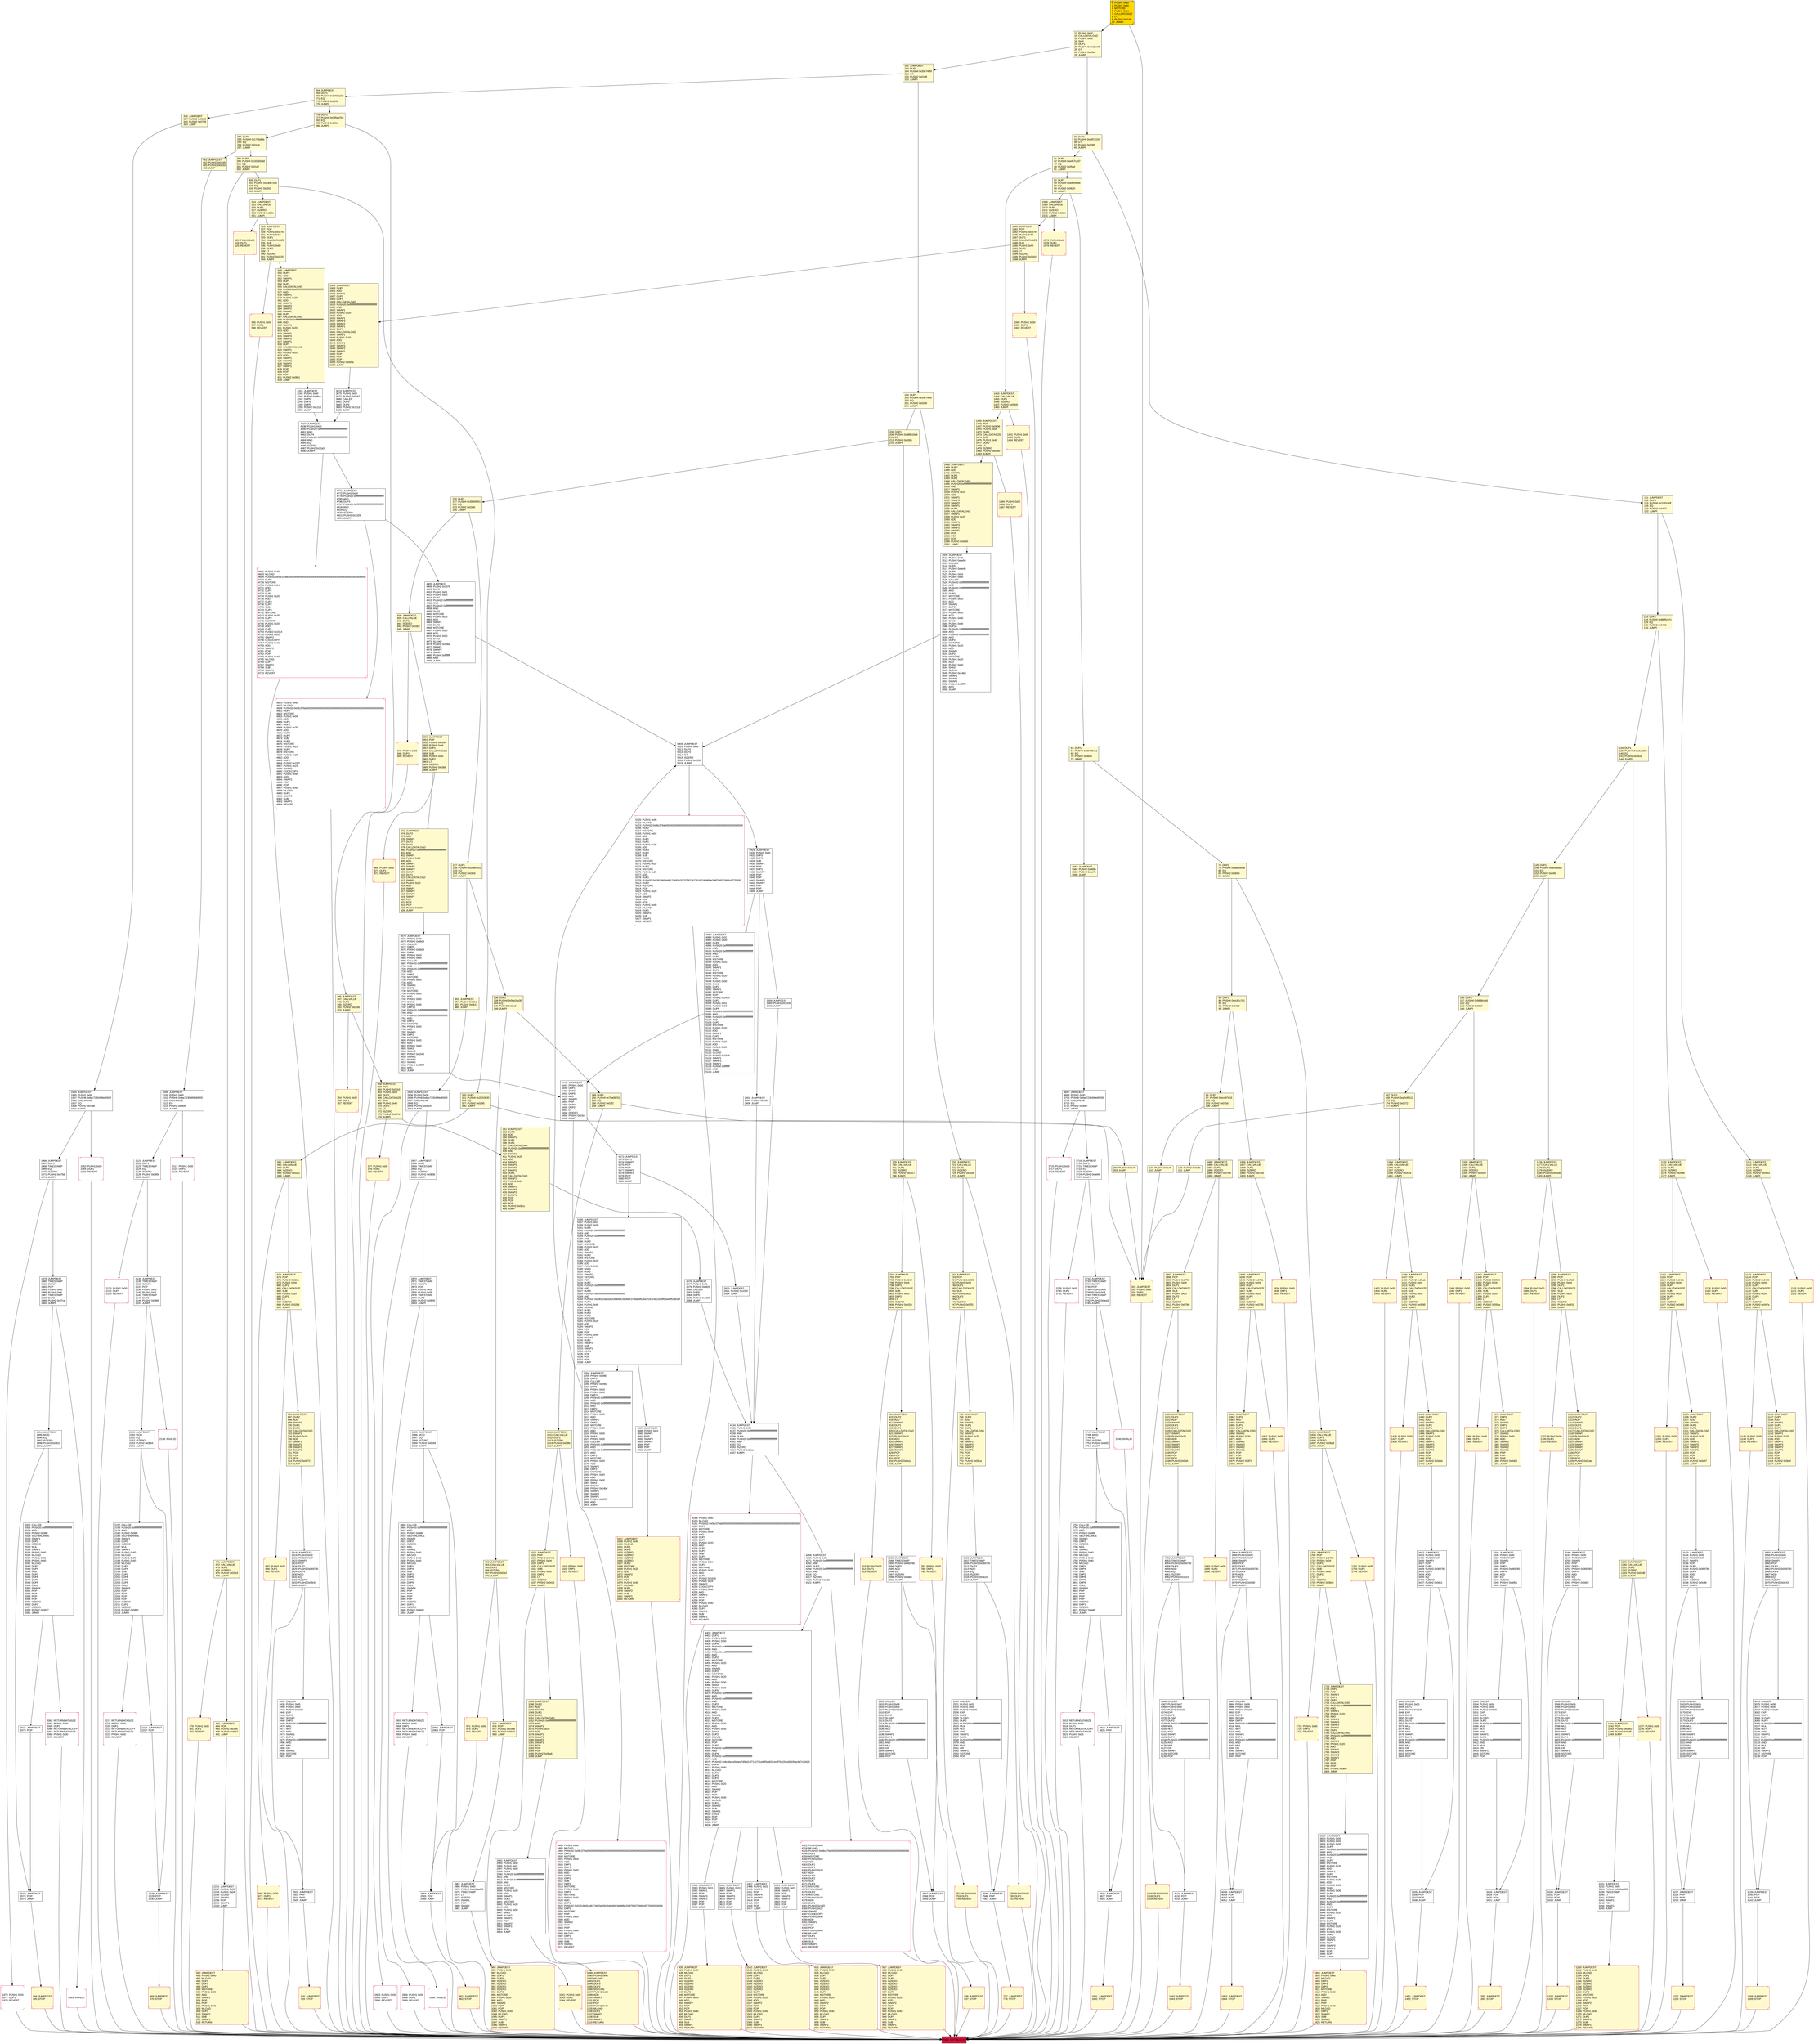 digraph G {
bgcolor=transparent rankdir=UD;
node [shape=box style=filled color=black fillcolor=white fontname=arial fontcolor=black];
673 [label="673: JUMPDEST\l674: POP\l675: PUSH2 0x02ce\l678: PUSH1 0x04\l680: DUP1\l681: CALLDATASIZE\l682: SUB\l683: PUSH1 0x20\l685: DUP2\l686: LT\l687: ISZERO\l688: PUSH2 0x02b8\l691: JUMPI\l" fillcolor=lemonchiffon ];
1205 [label="1205: JUMPDEST\l1206: DUP2\l1207: ADD\l1208: SWAP1\l1209: DUP1\l1210: DUP1\l1211: CALLDATALOAD\l1212: SWAP1\l1213: PUSH1 0x20\l1215: ADD\l1216: SWAP1\l1217: SWAP3\l1218: SWAP2\l1219: SWAP1\l1220: POP\l1221: POP\l1222: POP\l1223: PUSH2 0x0c47\l1226: JUMP\l" fillcolor=lemonchiffon ];
1942 [label="1942: JUMPDEST\l1943: STOP\l" fillcolor=lemonchiffon shape=Msquare color=crimson ];
287 [label="287: DUP1\l288: PUSH4 0x17c6abfa\l293: EQ\l294: PUSH2 0x01cd\l297: JUMPI\l" fillcolor=lemonchiffon ];
3231 [label="3231: JUMPDEST\l3232: PUSH1 0x00\l3234: PUSH4 0x5c2aad80\l3239: TIMESTAMP\l3240: LT\l3241: ISZERO\l3242: SWAP1\l3243: POP\l3244: SWAP1\l3245: JUMP\l" ];
3139 [label="3139: JUMPDEST\l3140: POP\l3141: POP\l3142: JUMP\l" ];
3747 [label="3747: JUMPDEST\l3748: MOD\l3749: EQ\l3750: ISZERO\l3751: PUSH2 0x0ef2\l3754: JUMPI\l" ];
1962 [label="1962: PUSH1 0x00\l1964: DUP1\l1965: REVERT\l" shape=Msquare color=crimson ];
779 [label="779: JUMPDEST\l780: CALLVALUE\l781: DUP1\l782: ISZERO\l783: PUSH2 0x0317\l786: JUMPI\l" fillcolor=lemonchiffon ];
3983 [label="3983: CALLER\l3984: PUSH1 0x09\l3986: PUSH1 0x00\l3988: PUSH2 0x0100\l3991: EXP\l3992: DUP2\l3993: SLOAD\l3994: DUP2\l3995: PUSH20 0xffffffffffffffffffffffffffffffffffffffff\l4016: MUL\l4017: NOT\l4018: AND\l4019: SWAP1\l4020: DUP4\l4021: PUSH20 0xffffffffffffffffffffffffffffffffffffffff\l4042: AND\l4043: MUL\l4044: OR\l4045: SWAP1\l4046: SSTORE\l4047: POP\l" ];
2885 [label="2885: JUMPDEST\l2886: MOD\l2887: EQ\l2888: ISZERO\l2889: PUSH2 0x0b94\l2892: JUMPI\l" ];
1461 [label="1461: PUSH1 0x00\l1463: DUP1\l1464: REVERT\l" fillcolor=lemonchiffon shape=Msquare color=crimson ];
336 [label="336: JUMPDEST\l337: PUSH2 0x0158\l340: PUSH2 0x0798\l343: JUMP\l" fillcolor=lemonchiffon ];
2062 [label="2062: RETURNDATASIZE\l2063: PUSH1 0x00\l2065: DUP1\l2066: RETURNDATACOPY\l2067: RETURNDATASIZE\l2068: PUSH1 0x00\l2070: REVERT\l" shape=Msquare color=crimson ];
1975 [label="1975: PUSH1 0x00\l1977: DUP1\l1978: REVERT\l" shape=Msquare color=crimson ];
3746 [label="3746: INVALID\l" shape=Msquare color=crimson ];
63 [label="63: DUP1\l64: PUSH4 0xd8495c6d\l69: EQ\l70: PUSH2 0x0693\l73: JUMPI\l" fillcolor=lemonchiffon ];
2157 [label="2157: CALLER\l2158: PUSH20 0xffffffffffffffffffffffffffffffffffffffff\l2179: AND\l2180: PUSH2 0x08fc\l2183: SELFBALANCE\l2184: SWAP1\l2185: DUP2\l2186: ISZERO\l2187: MUL\l2188: SWAP1\l2189: PUSH1 0x40\l2191: MLOAD\l2192: PUSH1 0x00\l2194: PUSH1 0x40\l2196: MLOAD\l2197: DUP1\l2198: DUP4\l2199: SUB\l2200: DUP2\l2201: DUP6\l2202: DUP9\l2203: DUP9\l2204: CALL\l2205: SWAP4\l2206: POP\l2207: POP\l2208: POP\l2209: POP\l2210: ISZERO\l2211: DUP1\l2212: ISZERO\l2213: PUSH2 0x08b2\l2216: JUMPI\l" ];
156 [label="156: DUP1\l157: PUSH4 0x99d8cc4d\l162: EQ\l163: PUSH2 0x0537\l166: JUMPI\l" fillcolor=lemonchiffon ];
2071 [label="2071: JUMPDEST\l2072: POP\l" ];
2588 [label="2588: JUMPDEST\l2589: TIMESTAMP\l2590: PUSH3 0x069780\l2594: DUP3\l2595: ADD\l2596: EQ\l2597: ISZERO\l2598: PUSH2 0x0a6b\l2601: JUMPI\l" ];
1944 [label="1944: JUMPDEST\l1945: PUSH1 0x00\l1947: PUSH8 0x8ac7230489e80000\l1956: CALLVALUE\l1957: EQ\l1958: PUSH2 0x07ae\l1961: JUMPI\l" ];
1425 [label="1425: PUSH1 0x00\l1427: DUP1\l1428: REVERT\l" fillcolor=lemonchiffon shape=Msquare color=crimson ];
182 [label="182: JUMPDEST\l183: DUP1\l184: PUSH4 0x35e7405f\l189: GT\l190: PUSH2 0x0108\l193: JUMPI\l" fillcolor=lemonchiffon ];
74 [label="74: DUP1\l75: PUSH4 0xdd62ed3e\l80: EQ\l81: PUSH2 0x069d\l84: JUMPI\l" fillcolor=lemonchiffon ];
1010 [label="1010: JUMPDEST\l1011: CALLVALUE\l1012: DUP1\l1013: ISZERO\l1014: PUSH2 0x03fe\l1017: JUMPI\l" fillcolor=lemonchiffon ];
298 [label="298: DUP1\l299: PUSH4 0x18160ddd\l304: EQ\l305: PUSH2 0x01d7\l308: JUMPI\l" fillcolor=lemonchiffon ];
1394 [label="1394: JUMPDEST\l1395: CALLVALUE\l1396: DUP1\l1397: ISZERO\l1398: PUSH2 0x057e\l1401: JUMPI\l" fillcolor=lemonchiffon ];
1451 [label="1451: JUMPDEST\l1452: STOP\l" fillcolor=lemonchiffon shape=Msquare color=crimson ];
469 [label="469: JUMPDEST\l470: STOP\l" fillcolor=lemonchiffon shape=Msquare color=crimson ];
264 [label="264: JUMPDEST\l265: DUP1\l266: PUSH4 0x05681232\l271: EQ\l272: PUSH2 0x0150\l275: JUMPI\l" fillcolor=lemonchiffon ];
2437 [label="2437: CALLER\l2438: PUSH1 0x05\l2440: PUSH1 0x00\l2442: PUSH2 0x0100\l2445: EXP\l2446: DUP2\l2447: SLOAD\l2448: DUP2\l2449: PUSH20 0xffffffffffffffffffffffffffffffffffffffff\l2470: MUL\l2471: NOT\l2472: AND\l2473: SWAP1\l2474: DUP4\l2475: PUSH20 0xffffffffffffffffffffffffffffffffffffffff\l2496: AND\l2497: MUL\l2498: OR\l2499: SWAP1\l2500: SSTORE\l2501: POP\l" ];
2982 [label="2982: JUMPDEST\l2983: PUSH1 0x00\l2985: PUSH1 0x01\l2987: PUSH1 0x00\l2989: DUP4\l2990: PUSH20 0xffffffffffffffffffffffffffffffffffffffff\l3011: AND\l3012: PUSH20 0xffffffffffffffffffffffffffffffffffffffff\l3033: AND\l3034: DUP2\l3035: MSTORE\l3036: PUSH1 0x20\l3038: ADD\l3039: SWAP1\l3040: DUP2\l3041: MSTORE\l3042: PUSH1 0x20\l3044: ADD\l3045: PUSH1 0x00\l3047: SHA3\l3048: SLOAD\l3049: SWAP1\l3050: POP\l3051: SWAP2\l3052: SWAP1\l3053: POP\l3054: JUMP\l" ];
5309 [label="5309: JUMPDEST\l5310: PUSH1 0x00\l5312: DUP3\l5313: DUP3\l5314: GT\l5315: ISZERO\l5316: PUSH2 0x1535\l5319: JUMPI\l" ];
3055 [label="3055: JUMPDEST\l3056: PUSH1 0x00\l3058: TIMESTAMP\l3059: SWAP1\l3060: POP\l3061: DUP1\l3062: PUSH3 0x069780\l3066: DUP4\l3067: ADD\l3068: EQ\l3069: ISZERO\l3070: PUSH2 0x0c43\l3073: JUMPI\l" ];
4402 [label="4402: JUMPDEST\l4403: DUP1\l4404: PUSH1 0x03\l4406: PUSH1 0x00\l4408: DUP6\l4409: PUSH20 0xffffffffffffffffffffffffffffffffffffffff\l4430: AND\l4431: PUSH20 0xffffffffffffffffffffffffffffffffffffffff\l4452: AND\l4453: DUP2\l4454: MSTORE\l4455: PUSH1 0x20\l4457: ADD\l4458: SWAP1\l4459: DUP2\l4460: MSTORE\l4461: PUSH1 0x20\l4463: ADD\l4464: PUSH1 0x00\l4466: SHA3\l4467: PUSH1 0x00\l4469: DUP5\l4470: PUSH20 0xffffffffffffffffffffffffffffffffffffffff\l4491: AND\l4492: PUSH20 0xffffffffffffffffffffffffffffffffffffffff\l4513: AND\l4514: DUP2\l4515: MSTORE\l4516: PUSH1 0x20\l4518: ADD\l4519: SWAP1\l4520: DUP2\l4521: MSTORE\l4522: PUSH1 0x20\l4524: ADD\l4525: PUSH1 0x00\l4527: SHA3\l4528: DUP2\l4529: SWAP1\l4530: SSTORE\l4531: POP\l4532: DUP2\l4533: PUSH20 0xffffffffffffffffffffffffffffffffffffffff\l4554: AND\l4555: DUP4\l4556: PUSH20 0xffffffffffffffffffffffffffffffffffffffff\l4577: AND\l4578: PUSH32 0x8c5be1e5ebec7d5bd14f71427d1e84f3dd0314c0f7b2291e5b200ac8c7c3b925\l4611: DUP4\l4612: PUSH1 0x40\l4614: MLOAD\l4615: DUP1\l4616: DUP3\l4617: DUP2\l4618: MSTORE\l4619: PUSH1 0x20\l4621: ADD\l4622: SWAP2\l4623: POP\l4624: POP\l4625: PUSH1 0x40\l4627: MLOAD\l4628: DUP1\l4629: SWAP2\l4630: SUB\l4631: SWAP1\l4632: LOG3\l4633: POP\l4634: POP\l4635: POP\l4636: JUMP\l" ];
320 [label="320: DUP1\l321: PUSH4 0x2831fe30\l326: EQ\l327: PUSH2 0x0295\l330: JUMPI\l" fillcolor=lemonchiffon ];
3265 [label="3265: CALLER\l3266: PUSH1 0x0b\l3268: PUSH1 0x00\l3270: PUSH2 0x0100\l3273: EXP\l3274: DUP2\l3275: SLOAD\l3276: DUP2\l3277: PUSH20 0xffffffffffffffffffffffffffffffffffffffff\l3298: MUL\l3299: NOT\l3300: AND\l3301: SWAP1\l3302: DUP4\l3303: PUSH20 0xffffffffffffffffffffffffffffffffffffffff\l3324: AND\l3325: MUL\l3326: OR\l3327: SWAP1\l3328: SSTORE\l3329: POP\l" ];
526 [label="526: JUMPDEST\l527: POP\l528: PUSH2 0x027b\l531: PUSH1 0x04\l533: DUP1\l534: CALLDATASIZE\l535: SUB\l536: PUSH1 0x60\l538: DUP2\l539: LT\l540: ISZERO\l541: PUSH2 0x0225\l544: JUMPI\l" fillcolor=lemonchiffon ];
3074 [label="3074: CALLER\l3075: PUSH1 0x06\l3077: PUSH1 0x00\l3079: PUSH2 0x0100\l3082: EXP\l3083: DUP2\l3084: SLOAD\l3085: DUP2\l3086: PUSH20 0xffffffffffffffffffffffffffffffffffffffff\l3107: MUL\l3108: NOT\l3109: AND\l3110: SWAP1\l3111: DUP4\l3112: PUSH20 0xffffffffffffffffffffffffffffffffffffffff\l3133: AND\l3134: MUL\l3135: OR\l3136: SWAP1\l3137: SSTORE\l3138: POP\l" ];
2418 [label="2418: JUMPDEST\l2419: PUSH1 0x00\l2421: TIMESTAMP\l2422: SWAP1\l2423: POP\l2424: DUP1\l2425: PUSH3 0x069780\l2429: DUP4\l2430: ADD\l2431: EQ\l2432: ISZERO\l2433: PUSH2 0x09c6\l2436: JUMPI\l" ];
961 [label="961: JUMPDEST\l962: STOP\l" fillcolor=lemonchiffon shape=Msquare color=crimson ];
5136 [label="5136: JUMPDEST\l5137: PUSH1 0x01\l5139: PUSH1 0x00\l5141: DUP5\l5142: PUSH20 0xffffffffffffffffffffffffffffffffffffffff\l5163: AND\l5164: PUSH20 0xffffffffffffffffffffffffffffffffffffffff\l5185: AND\l5186: DUP2\l5187: MSTORE\l5188: PUSH1 0x20\l5190: ADD\l5191: SWAP1\l5192: DUP2\l5193: MSTORE\l5194: PUSH1 0x20\l5196: ADD\l5197: PUSH1 0x00\l5199: SHA3\l5200: DUP2\l5201: SWAP1\l5202: SSTORE\l5203: POP\l5204: DUP2\l5205: PUSH20 0xffffffffffffffffffffffffffffffffffffffff\l5226: AND\l5227: DUP4\l5228: PUSH20 0xffffffffffffffffffffffffffffffffffffffff\l5249: AND\l5250: PUSH32 0xddf252ad1be2c89b69c2b068fc378daa952ba7f163c4a11628f55a4df523b3ef\l5283: DUP4\l5284: PUSH1 0x40\l5286: MLOAD\l5287: DUP1\l5288: DUP3\l5289: DUP2\l5290: MSTORE\l5291: PUSH1 0x20\l5293: ADD\l5294: SWAP2\l5295: POP\l5296: POP\l5297: PUSH1 0x40\l5299: MLOAD\l5300: DUP1\l5301: SWAP2\l5302: SUB\l5303: SWAP1\l5304: LOG3\l5305: POP\l5306: POP\l5307: POP\l5308: JUMP\l" ];
2121 [label="2121: JUMPDEST\l2122: DUP1\l2123: TIMESTAMP\l2124: EQ\l2125: ISZERO\l2126: PUSH2 0x0856\l2129: JUMPI\l" ];
276 [label="276: DUP1\l277: PUSH4 0x095ea7b3\l282: EQ\l283: PUSH2 0x015a\l286: JUMPI\l" fillcolor=lemonchiffon ];
514 [label="514: JUMPDEST\l515: CALLVALUE\l516: DUP1\l517: ISZERO\l518: PUSH2 0x020e\l521: JUMPI\l" fillcolor=lemonchiffon ];
1018 [label="1018: PUSH1 0x00\l1020: DUP1\l1021: REVERT\l" fillcolor=lemonchiffon shape=Msquare color=crimson ];
4322 [label="4322: PUSH1 0x40\l4324: MLOAD\l4325: PUSH32 0x08c379a000000000000000000000000000000000000000000000000000000000\l4358: DUP2\l4359: MSTORE\l4360: PUSH1 0x04\l4362: ADD\l4363: DUP1\l4364: DUP1\l4365: PUSH1 0x20\l4367: ADD\l4368: DUP3\l4369: DUP2\l4370: SUB\l4371: DUP3\l4372: MSTORE\l4373: PUSH1 0x22\l4375: DUP2\l4376: MSTORE\l4377: PUSH1 0x20\l4379: ADD\l4380: DUP1\l4381: PUSH2 0x15f2\l4384: PUSH1 0x22\l4386: SWAP2\l4387: CODECOPY\l4388: PUSH1 0x40\l4390: ADD\l4391: SWAP2\l4392: POP\l4393: POP\l4394: PUSH1 0x40\l4396: MLOAD\l4397: DUP1\l4398: SWAP2\l4399: SUB\l4400: SWAP1\l4401: REVERT\l" shape=Msquare color=crimson ];
2254 [label="2254: JUMPDEST\l2255: PUSH2 0x0967\l2258: DUP5\l2259: CALLER\l2260: PUSH2 0x0962\l2263: DUP6\l2264: PUSH1 0x03\l2266: PUSH1 0x00\l2268: DUP11\l2269: PUSH20 0xffffffffffffffffffffffffffffffffffffffff\l2290: AND\l2291: PUSH20 0xffffffffffffffffffffffffffffffffffffffff\l2312: AND\l2313: DUP2\l2314: MSTORE\l2315: PUSH1 0x20\l2317: ADD\l2318: SWAP1\l2319: DUP2\l2320: MSTORE\l2321: PUSH1 0x20\l2323: ADD\l2324: PUSH1 0x00\l2326: SHA3\l2327: PUSH1 0x00\l2329: CALLER\l2330: PUSH20 0xffffffffffffffffffffffffffffffffffffffff\l2351: AND\l2352: PUSH20 0xffffffffffffffffffffffffffffffffffffffff\l2373: AND\l2374: DUP2\l2375: MSTORE\l2376: PUSH1 0x20\l2378: ADD\l2379: SWAP1\l2380: DUP2\l2381: MSTORE\l2382: PUSH1 0x20\l2384: ADD\l2385: PUSH1 0x00\l2387: SHA3\l2388: SLOAD\l2389: PUSH2 0x14bd\l2392: SWAP1\l2393: SWAP2\l2394: SWAP1\l2395: PUSH4 0xffffffff\l2400: AND\l2401: JUMP\l" ];
492 [label="492: JUMPDEST\l493: PUSH1 0x40\l495: MLOAD\l496: DUP1\l497: DUP3\l498: DUP2\l499: MSTORE\l500: PUSH1 0x20\l502: ADD\l503: SWAP2\l504: POP\l505: POP\l506: PUSH1 0x40\l508: MLOAD\l509: DUP1\l510: SWAP2\l511: SUB\l512: SWAP1\l513: RETURN\l" fillcolor=lemonchiffon shape=Msquare color=crimson ];
5429 [label="5429: JUMPDEST\l5430: PUSH1 0x00\l5432: DUP3\l5433: DUP5\l5434: SUB\l5435: SWAP1\l5436: POP\l5437: DUP1\l5438: SWAP2\l5439: POP\l5440: POP\l5441: SWAP3\l5442: SWAP2\l5443: POP\l5444: POP\l5445: JUMP\l" ];
1920 [label="1920: JUMPDEST\l1921: DUP2\l1922: ADD\l1923: SWAP1\l1924: DUP1\l1925: DUP1\l1926: CALLDATALOAD\l1927: SWAP1\l1928: PUSH1 0x20\l1930: ADD\l1931: SWAP1\l1932: SWAP3\l1933: SWAP2\l1934: SWAP1\l1935: POP\l1936: POP\l1937: POP\l1938: PUSH2 0x0fd4\l1941: JUMP\l" fillcolor=lemonchiffon ];
971 [label="971: PUSH1 0x00\l973: DUP1\l974: REVERT\l" fillcolor=lemonchiffon shape=Msquare color=crimson ];
1484 [label="1484: PUSH1 0x00\l1486: DUP1\l1487: REVERT\l" fillcolor=lemonchiffon shape=Msquare color=crimson ];
1045 [label="1045: JUMPDEST\l1046: DUP2\l1047: ADD\l1048: SWAP1\l1049: DUP1\l1050: DUP1\l1051: CALLDATALOAD\l1052: PUSH20 0xffffffffffffffffffffffffffffffffffffffff\l1073: AND\l1074: SWAP1\l1075: PUSH1 0x20\l1077: ADD\l1078: SWAP1\l1079: SWAP3\l1080: SWAP2\l1081: SWAP1\l1082: POP\l1083: POP\l1084: POP\l1085: PUSH2 0x0ba6\l1088: JUMP\l" fillcolor=lemonchiffon ];
1123 [label="1123: JUMPDEST\l1124: POP\l1125: PUSH2 0x0490\l1128: PUSH1 0x04\l1130: DUP1\l1131: CALLDATASIZE\l1132: SUB\l1133: PUSH1 0x20\l1135: DUP2\l1136: LT\l1137: ISZERO\l1138: PUSH2 0x047a\l1141: JUMPI\l" fillcolor=lemonchiffon ];
194 [label="194: DUP1\l195: PUSH4 0x35e7405f\l200: EQ\l201: PUSH2 0x02d0\l204: JUMPI\l" fillcolor=lemonchiffon ];
549 [label="549: JUMPDEST\l550: DUP2\l551: ADD\l552: SWAP1\l553: DUP1\l554: DUP1\l555: CALLDATALOAD\l556: PUSH20 0xffffffffffffffffffffffffffffffffffffffff\l577: AND\l578: SWAP1\l579: PUSH1 0x20\l581: ADD\l582: SWAP1\l583: SWAP3\l584: SWAP2\l585: SWAP1\l586: DUP1\l587: CALLDATALOAD\l588: PUSH20 0xffffffffffffffffffffffffffffffffffffffff\l609: AND\l610: SWAP1\l611: PUSH1 0x20\l613: ADD\l614: SWAP1\l615: SWAP3\l616: SWAP2\l617: SWAP1\l618: DUP1\l619: CALLDATALOAD\l620: SWAP1\l621: PUSH1 0x20\l623: ADD\l624: SWAP1\l625: SWAP3\l626: SWAP2\l627: SWAP1\l628: POP\l629: POP\l630: POP\l631: PUSH2 0x08c1\l634: JUMP\l" fillcolor=lemonchiffon ];
479 [label="479: PUSH1 0x00\l481: DUP1\l482: REVERT\l" fillcolor=lemonchiffon shape=Msquare color=crimson ];
1170 [label="1170: JUMPDEST\l1171: CALLVALUE\l1172: DUP1\l1173: ISZERO\l1174: PUSH2 0x049e\l1177: JUMPI\l" fillcolor=lemonchiffon ];
2089 [label="2089: JUMPDEST\l2090: PUSH1 0x01\l2092: SWAP1\l2093: POP\l2094: SWAP3\l2095: SWAP2\l2096: POP\l2097: POP\l2098: JUMP\l" ];
2226 [label="2226: JUMPDEST\l2227: POP\l" ];
2853 [label="2853: PUSH1 0x00\l2855: DUP1\l2856: REVERT\l" shape=Msquare color=crimson ];
52 [label="52: DUP1\l53: PUSH4 0xa9059cbb\l58: EQ\l59: PUSH2 0x0620\l62: JUMPI\l" fillcolor=lemonchiffon ];
873 [label="873: JUMPDEST\l874: DUP2\l875: ADD\l876: SWAP1\l877: DUP1\l878: DUP1\l879: CALLDATALOAD\l880: PUSH20 0xffffffffffffffffffffffffffffffffffffffff\l901: AND\l902: SWAP1\l903: PUSH1 0x20\l905: ADD\l906: SWAP1\l907: SWAP3\l908: SWAP2\l909: SWAP1\l910: DUP1\l911: CALLDATALOAD\l912: SWAP1\l913: PUSH1 0x20\l915: ADD\l916: SWAP1\l917: SWAP3\l918: SWAP2\l919: SWAP1\l920: POP\l921: POP\l922: POP\l923: PUSH2 0x0a6e\l926: JUMP\l" fillcolor=lemonchiffon ];
260 [label="260: PUSH2 0x014b\l263: JUMP\l" fillcolor=lemonchiffon ];
810 [label="810: PUSH1 0x00\l812: DUP1\l813: REVERT\l" fillcolor=lemonchiffon shape=Msquare color=crimson ];
1834 [label="1834: PUSH1 0x00\l1836: DUP1\l1837: REVERT\l" fillcolor=lemonchiffon shape=Msquare color=crimson ];
791 [label="791: JUMPDEST\l792: POP\l793: PUSH2 0x0344\l796: PUSH1 0x04\l798: DUP1\l799: CALLDATASIZE\l800: SUB\l801: PUSH1 0x20\l803: DUP2\l804: LT\l805: ISZERO\l806: PUSH2 0x032e\l809: JUMPI\l" fillcolor=lemonchiffon ];
435 [label="435: JUMPDEST\l436: PUSH1 0x40\l438: MLOAD\l439: DUP1\l440: DUP3\l441: ISZERO\l442: ISZERO\l443: ISZERO\l444: ISZERO\l445: DUP2\l446: MSTORE\l447: PUSH1 0x20\l449: ADD\l450: SWAP2\l451: POP\l452: POP\l453: PUSH1 0x40\l455: MLOAD\l456: DUP1\l457: SWAP2\l458: SUB\l459: SWAP1\l460: RETURN\l" fillcolor=lemonchiffon shape=Msquare color=crimson ];
249 [label="249: DUP1\l250: PUSH4 0x70a08231\l255: EQ\l256: PUSH2 0x03f2\l259: JUMPI\l" fillcolor=lemonchiffon ];
1728 [label="1728: JUMPDEST\l1729: DUP2\l1730: ADD\l1731: SWAP1\l1732: DUP1\l1733: DUP1\l1734: CALLDATALOAD\l1735: PUSH20 0xffffffffffffffffffffffffffffffffffffffff\l1756: AND\l1757: SWAP1\l1758: PUSH1 0x20\l1760: ADD\l1761: SWAP1\l1762: SWAP3\l1763: SWAP2\l1764: SWAP1\l1765: DUP1\l1766: CALLDATALOAD\l1767: PUSH20 0xffffffffffffffffffffffffffffffffffffffff\l1788: AND\l1789: SWAP1\l1790: PUSH1 0x20\l1792: ADD\l1793: SWAP1\l1794: SWAP3\l1795: SWAP2\l1796: SWAP1\l1797: POP\l1798: POP\l1799: POP\l1800: PUSH2 0x0ef5\l1803: JUMP\l" fillcolor=lemonchiffon ];
2866 [label="2866: PUSH1 0x00\l2868: DUP1\l2869: REVERT\l" shape=Msquare color=crimson ];
1603 [label="1603: JUMPDEST\l1604: DUP2\l1605: ADD\l1606: SWAP1\l1607: DUP1\l1608: DUP1\l1609: CALLDATALOAD\l1610: PUSH20 0xffffffffffffffffffffffffffffffffffffffff\l1631: AND\l1632: SWAP1\l1633: PUSH1 0x20\l1635: ADD\l1636: SWAP1\l1637: SWAP3\l1638: SWAP2\l1639: SWAP1\l1640: DUP1\l1641: CALLDATALOAD\l1642: SWAP1\l1643: PUSH1 0x20\l1645: ADD\l1646: SWAP1\l1647: SWAP3\l1648: SWAP2\l1649: SWAP1\l1650: POP\l1651: POP\l1652: POP\l1653: PUSH2 0x0e5a\l1656: JUMP\l" fillcolor=lemonchiffon ];
2820 [label="2820: JUMPDEST\l2821: PUSH2 0x1026\l2824: JUMP\l" ];
1683 [label="1683: JUMPDEST\l1684: PUSH2 0x069b\l1687: PUSH2 0x0e71\l1690: JUMP\l" fillcolor=lemonchiffon ];
777 [label="777: JUMPDEST\l778: STOP\l" fillcolor=lemonchiffon shape=Msquare color=crimson ];
1705 [label="1705: JUMPDEST\l1706: POP\l1707: PUSH2 0x070c\l1710: PUSH1 0x04\l1712: DUP1\l1713: CALLDATASIZE\l1714: SUB\l1715: PUSH1 0x40\l1717: DUP2\l1718: LT\l1719: ISZERO\l1720: PUSH2 0x06c0\l1723: JUMPI\l" fillcolor=lemonchiffon ];
1343 [label="1343: PUSH1 0x00\l1345: DUP1\l1346: REVERT\l" fillcolor=lemonchiffon shape=Msquare color=crimson ];
1333 [label="1333: JUMPDEST\l1334: STOP\l" fillcolor=lemonchiffon shape=Msquare color=crimson ];
927 [label="927: JUMPDEST\l928: PUSH1 0x40\l930: MLOAD\l931: DUP1\l932: DUP3\l933: ISZERO\l934: ISZERO\l935: ISZERO\l936: ISZERO\l937: DUP2\l938: MSTORE\l939: PUSH1 0x20\l941: ADD\l942: SWAP2\l943: POP\l944: POP\l945: PUSH1 0x40\l947: MLOAD\l948: DUP1\l949: SWAP2\l950: SUB\l951: SWAP1\l952: RETURN\l" fillcolor=lemonchiffon shape=Msquare color=crimson ];
1284 [label="1284: PUSH1 0x00\l1286: DUP1\l1287: REVERT\l" fillcolor=lemonchiffon shape=Msquare color=crimson ];
5572 [label="5572: JUMPDEST\l5573: DUP1\l5574: SWAP2\l5575: POP\l5576: POP\l5577: SWAP3\l5578: SWAP2\l5579: POP\l5580: POP\l5581: JUMP\l" ];
4268 [label="4268: JUMPDEST\l4269: PUSH1 0x00\l4271: PUSH20 0xffffffffffffffffffffffffffffffffffffffff\l4292: AND\l4293: DUP3\l4294: PUSH20 0xffffffffffffffffffffffffffffffffffffffff\l4315: AND\l4316: EQ\l4317: ISZERO\l4318: PUSH2 0x1132\l4321: JUMPI\l" ];
167 [label="167: DUP1\l168: PUSH4 0xa0c95111\l173: EQ\l174: PUSH2 0x0572\l177: JUMPI\l" fillcolor=lemonchiffon ];
4637 [label="4637: JUMPDEST\l4638: PUSH1 0x00\l4640: PUSH20 0xffffffffffffffffffffffffffffffffffffffff\l4661: AND\l4662: DUP4\l4663: PUSH20 0xffffffffffffffffffffffffffffffffffffffff\l4684: AND\l4685: EQ\l4686: ISZERO\l4687: PUSH2 0x12a3\l4690: JUMPI\l" ];
309 [label="309: DUP1\l310: PUSH4 0x23b872dd\l315: EQ\l316: PUSH2 0x0202\l319: JUMPI\l" fillcolor=lemonchiffon ];
787 [label="787: PUSH1 0x00\l789: DUP1\l790: REVERT\l" fillcolor=lemonchiffon shape=Msquare color=crimson ];
2217 [label="2217: RETURNDATASIZE\l2218: PUSH1 0x00\l2220: DUP1\l2221: RETURNDATACOPY\l2222: RETURNDATASIZE\l2223: PUSH1 0x00\l2225: REVERT\l" shape=Msquare color=crimson ];
2964 [label="2964: JUMPDEST\l2965: POP\l2966: JUMP\l" ];
1311 [label="1311: JUMPDEST\l1312: DUP2\l1313: ADD\l1314: SWAP1\l1315: DUP1\l1316: DUP1\l1317: CALLDATALOAD\l1318: SWAP1\l1319: PUSH1 0x20\l1321: ADD\l1322: SWAP1\l1323: SWAP3\l1324: SWAP2\l1325: SWAP1\l1326: POP\l1327: POP\l1328: POP\l1329: PUSH2 0x0cae\l1332: JUMP\l" fillcolor=lemonchiffon ];
814 [label="814: JUMPDEST\l815: DUP2\l816: ADD\l817: SWAP1\l818: DUP1\l819: DUP1\l820: CALLDATALOAD\l821: SWAP1\l822: PUSH1 0x20\l824: ADD\l825: SWAP1\l826: SWAP3\l827: SWAP2\l828: SWAP1\l829: POP\l830: POP\l831: POP\l832: PUSH2 0x0a1c\l835: JUMP\l" fillcolor=lemonchiffon ];
1307 [label="1307: PUSH1 0x00\l1309: DUP1\l1310: REVERT\l" fillcolor=lemonchiffon shape=Msquare color=crimson ];
1804 [label="1804: JUMPDEST\l1805: PUSH1 0x40\l1807: MLOAD\l1808: DUP1\l1809: DUP3\l1810: DUP2\l1811: MSTORE\l1812: PUSH1 0x20\l1814: ADD\l1815: SWAP2\l1816: POP\l1817: POP\l1818: PUSH1 0x40\l1820: MLOAD\l1821: DUP1\l1822: SWAP2\l1823: SUB\l1824: SWAP1\l1825: RETURN\l" fillcolor=lemonchiffon shape=Msquare color=crimson ];
3824 [label="3824: JUMPDEST\l3825: POP\l" ];
354 [label="354: PUSH1 0x00\l356: DUP1\l357: REVERT\l" fillcolor=lemonchiffon shape=Msquare color=crimson ];
869 [label="869: PUSH1 0x00\l871: DUP1\l872: REVERT\l" fillcolor=lemonchiffon shape=Msquare color=crimson ];
1893 [label="1893: PUSH1 0x00\l1895: DUP1\l1896: REVERT\l" fillcolor=lemonchiffon shape=Msquare color=crimson ];
3674 [label="3674: JUMPDEST\l3675: PUSH1 0x00\l3677: PUSH2 0x0e67\l3680: CALLER\l3681: DUP5\l3682: DUP5\l3683: PUSH2 0x121d\l3686: JUMP\l" ];
4188 [label="4188: PUSH1 0x40\l4190: MLOAD\l4191: PUSH32 0x08c379a000000000000000000000000000000000000000000000000000000000\l4224: DUP2\l4225: MSTORE\l4226: PUSH1 0x04\l4228: ADD\l4229: DUP1\l4230: DUP1\l4231: PUSH1 0x20\l4233: ADD\l4234: DUP3\l4235: DUP2\l4236: SUB\l4237: DUP3\l4238: MSTORE\l4239: PUSH1 0x24\l4241: DUP2\l4242: MSTORE\l4243: PUSH1 0x20\l4245: ADD\l4246: DUP1\l4247: PUSH2 0x1639\l4250: PUSH1 0x24\l4252: SWAP2\l4253: CODECOPY\l4254: PUSH1 0x40\l4256: ADD\l4257: SWAP2\l4258: POP\l4259: POP\l4260: PUSH1 0x40\l4262: MLOAD\l4263: DUP1\l4264: SWAP2\l4265: SUB\l4266: SWAP1\l4267: REVERT\l" shape=Msquare color=crimson ];
111 [label="111: JUMPDEST\l112: DUP1\l113: PUSH4 0x7cd2ce0f\l118: EQ\l119: PUSH2 0x0457\l122: JUMPI\l" fillcolor=lemonchiffon ];
344 [label="344: JUMPDEST\l345: STOP\l" fillcolor=lemonchiffon shape=Msquare color=crimson ];
3687 [label="3687: JUMPDEST\l3688: PUSH1 0x01\l3690: SWAP1\l3691: POP\l3692: SWAP3\l3693: SWAP2\l3694: POP\l3695: POP\l3696: JUMP\l" ];
1883 [label="1883: JUMPDEST\l1884: STOP\l" fillcolor=lemonchiffon shape=Msquare color=crimson ];
836 [label="836: JUMPDEST\l837: STOP\l" fillcolor=lemonchiffon shape=Msquare color=crimson ];
3227 [label="3227: JUMPDEST\l3228: POP\l3229: POP\l3230: JUMP\l" ];
1022 [label="1022: JUMPDEST\l1023: POP\l1024: PUSH2 0x0441\l1027: PUSH1 0x04\l1029: DUP1\l1030: CALLDATASIZE\l1031: SUB\l1032: PUSH1 0x20\l1034: DUP2\l1035: LT\l1036: ISZERO\l1037: PUSH2 0x0415\l1040: JUMPI\l" fillcolor=lemonchiffon ];
13 [label="13: PUSH1 0x00\l15: CALLDATALOAD\l16: PUSH1 0xe0\l18: SHR\l19: DUP1\l20: PUSH4 0x7cd2ce0f\l25: GT\l26: PUSH2 0x00b6\l29: JUMPI\l" fillcolor=lemonchiffon ];
377 [label="377: PUSH1 0x00\l379: DUP1\l380: REVERT\l" fillcolor=lemonchiffon shape=Msquare color=crimson ];
1402 [label="1402: PUSH1 0x00\l1404: DUP1\l1405: REVERT\l" fillcolor=lemonchiffon shape=Msquare color=crimson ];
2148 [label="2148: INVALID\l" shape=Msquare color=crimson ];
2870 [label="2870: JUMPDEST\l2871: TIMESTAMP\l2872: SWAP1\l2873: POP\l2874: PUSH1 0x00\l2876: PUSH1 0x0f\l2878: TIMESTAMP\l2879: DUP2\l2880: PUSH2 0x0b45\l2883: JUMPI\l" ];
1916 [label="1916: PUSH1 0x00\l1918: DUP1\l1919: REVERT\l" fillcolor=lemonchiffon shape=Msquare color=crimson ];
1857 [label="1857: PUSH1 0x00\l1859: DUP1\l1860: REVERT\l" fillcolor=lemonchiffon shape=Msquare color=crimson ];
2134 [label="2134: JUMPDEST\l2135: TIMESTAMP\l2136: SWAP1\l2137: POP\l2138: PUSH1 0x00\l2140: PUSH1 0x0f\l2142: TIMESTAMP\l2143: DUP2\l2144: PUSH2 0x0865\l2147: JUMPI\l" ];
2149 [label="2149: JUMPDEST\l2150: MOD\l2151: EQ\l2152: ISZERO\l2153: PUSH2 0x08b4\l2156: JUMPI\l" ];
984 [label="984: JUMPDEST\l985: PUSH1 0x40\l987: MLOAD\l988: DUP1\l989: DUP3\l990: ISZERO\l991: ISZERO\l992: ISZERO\l993: ISZERO\l994: DUP2\l995: MSTORE\l996: PUSH1 0x20\l998: ADD\l999: SWAP2\l1000: POP\l1001: POP\l1002: PUSH1 0x40\l1004: MLOAD\l1005: DUP1\l1006: SWAP2\l1007: SUB\l1008: SWAP1\l1009: RETURN\l" fillcolor=lemonchiffon shape=Msquare color=crimson ];
1392 [label="1392: JUMPDEST\l1393: STOP\l" fillcolor=lemonchiffon shape=Msquare color=crimson ];
1979 [label="1979: JUMPDEST\l1980: TIMESTAMP\l1981: SWAP1\l1982: POP\l1983: PUSH1 0x00\l1985: PUSH1 0x0f\l1987: TIMESTAMP\l1988: DUP2\l1989: PUSH2 0x07ca\l1992: JUMPI\l" ];
483 [label="483: JUMPDEST\l484: POP\l485: PUSH2 0x01ec\l488: PUSH2 0x08b7\l491: JUMP\l" fillcolor=lemonchiffon ];
227 [label="227: DUP1\l228: PUSH4 0x529ec451\l233: EQ\l234: PUSH2 0x03b9\l237: JUMPI\l" fillcolor=lemonchiffon ];
846 [label="846: PUSH1 0x00\l848: DUP1\l849: REVERT\l" fillcolor=lemonchiffon shape=Msquare color=crimson ];
2670 [label="2670: JUMPDEST\l2671: PUSH1 0x00\l2673: PUSH2 0x0b09\l2676: CALLER\l2677: DUP5\l2678: PUSH2 0x0b04\l2681: DUP6\l2682: PUSH1 0x03\l2684: PUSH1 0x00\l2686: CALLER\l2687: PUSH20 0xffffffffffffffffffffffffffffffffffffffff\l2708: AND\l2709: PUSH20 0xffffffffffffffffffffffffffffffffffffffff\l2730: AND\l2731: DUP2\l2732: MSTORE\l2733: PUSH1 0x20\l2735: ADD\l2736: SWAP1\l2737: DUP2\l2738: MSTORE\l2739: PUSH1 0x20\l2741: ADD\l2742: PUSH1 0x00\l2744: SHA3\l2745: PUSH1 0x00\l2747: DUP10\l2748: PUSH20 0xffffffffffffffffffffffffffffffffffffffff\l2769: AND\l2770: PUSH20 0xffffffffffffffffffffffffffffffffffffffff\l2791: AND\l2792: DUP2\l2793: MSTORE\l2794: PUSH1 0x20\l2796: ADD\l2797: SWAP1\l2798: DUP2\l2799: MSTORE\l2800: PUSH1 0x20\l2802: ADD\l2803: PUSH1 0x00\l2805: SHA3\l2806: SLOAD\l2807: PUSH2 0x1546\l2810: SWAP1\l2811: SWAP2\l2812: SWAP1\l2813: PUSH4 0xffffffff\l2818: AND\l2819: JUMP\l" ];
216 [label="216: DUP1\l217: PUSH4 0x39509351\l222: EQ\l223: PUSH2 0x0346\l226: JUMPI\l" fillcolor=lemonchiffon ];
2002 [label="2002: CALLER\l2003: PUSH20 0xffffffffffffffffffffffffffffffffffffffff\l2024: AND\l2025: PUSH2 0x08fc\l2028: SELFBALANCE\l2029: SWAP1\l2030: DUP2\l2031: ISZERO\l2032: MUL\l2033: SWAP1\l2034: PUSH1 0x40\l2036: MLOAD\l2037: PUSH1 0x00\l2039: PUSH1 0x40\l2041: MLOAD\l2042: DUP1\l2043: DUP4\l2044: SUB\l2045: DUP2\l2046: DUP6\l2047: DUP9\l2048: DUP9\l2049: CALL\l2050: SWAP4\l2051: POP\l2052: POP\l2053: POP\l2054: POP\l2055: ISZERO\l2056: DUP1\l2057: ISZERO\l2058: PUSH2 0x0817\l2061: JUMPI\l" ];
1366 [label="1366: PUSH1 0x00\l1368: DUP1\l1369: REVERT\l" fillcolor=lemonchiffon shape=Msquare color=crimson ];
1241 [label="1241: JUMPDEST\l1242: POP\l1243: PUSH2 0x04e2\l1246: PUSH2 0x0c9f\l1249: JUMP\l" fillcolor=lemonchiffon ];
3664 [label="3664: JUMPDEST\l3665: PUSH1 0x01\l3667: SWAP1\l3668: POP\l3669: SWAP3\l3670: SWAP2\l3671: POP\l3672: POP\l3673: JUMP\l" ];
3815 [label="3815: RETURNDATASIZE\l3816: PUSH1 0x00\l3818: DUP1\l3819: RETURNDATACOPY\l3820: RETURNDATASIZE\l3821: PUSH1 0x00\l3823: REVERT\l" shape=Msquare color=crimson ];
2402 [label="2402: JUMPDEST\l2403: PUSH2 0x1026\l2406: JUMP\l" ];
2967 [label="2967: JUMPDEST\l2968: PUSH1 0x00\l2970: PUSH4 0x5c2aad80\l2975: TIMESTAMP\l2976: LT\l2977: ISZERO\l2978: SWAP1\l2979: POP\l2980: SWAP1\l2981: JUMP\l" ];
732 [label="732: JUMPDEST\l733: POP\l734: PUSH2 0x0309\l737: PUSH1 0x04\l739: DUP1\l740: CALLDATASIZE\l741: SUB\l742: PUSH1 0x20\l744: DUP2\l745: LT\l746: ISZERO\l747: PUSH2 0x02f3\l750: JUMPI\l" fillcolor=lemonchiffon ];
1168 [label="1168: JUMPDEST\l1169: STOP\l" fillcolor=lemonchiffon shape=Msquare color=crimson ];
1701 [label="1701: PUSH1 0x00\l1703: DUP1\l1704: REVERT\l" fillcolor=lemonchiffon shape=Msquare color=crimson ];
4131 [label="4131: JUMPDEST\l4132: POP\l4133: JUMP\l" ];
2857 [label="2857: JUMPDEST\l2858: DUP1\l2859: TIMESTAMP\l2860: EQ\l2861: ISZERO\l2862: PUSH2 0x0b36\l2865: JUMPI\l" ];
3353 [label="3353: CALLER\l3354: PUSH1 0x0c\l3356: PUSH1 0x00\l3358: PUSH2 0x0100\l3361: EXP\l3362: DUP2\l3363: SLOAD\l3364: DUP2\l3365: PUSH20 0xffffffffffffffffffffffffffffffffffffffff\l3386: MUL\l3387: NOT\l3388: AND\l3389: SWAP1\l3390: DUP4\l3391: PUSH20 0xffffffffffffffffffffffffffffffffffffffff\l3412: AND\l3413: MUL\l3414: OR\l3415: SWAP1\l3416: SSTORE\l3417: POP\l" ];
4987 [label="4987: JUMPDEST\l4988: PUSH1 0x01\l4990: PUSH1 0x00\l4992: DUP6\l4993: PUSH20 0xffffffffffffffffffffffffffffffffffffffff\l5014: AND\l5015: PUSH20 0xffffffffffffffffffffffffffffffffffffffff\l5036: AND\l5037: DUP2\l5038: MSTORE\l5039: PUSH1 0x20\l5041: ADD\l5042: SWAP1\l5043: DUP2\l5044: MSTORE\l5045: PUSH1 0x20\l5047: ADD\l5048: PUSH1 0x00\l5050: SHA3\l5051: DUP2\l5052: SWAP1\l5053: SSTORE\l5054: POP\l5055: PUSH2 0x1410\l5058: DUP2\l5059: PUSH1 0x01\l5061: PUSH1 0x00\l5063: DUP6\l5064: PUSH20 0xffffffffffffffffffffffffffffffffffffffff\l5085: AND\l5086: PUSH20 0xffffffffffffffffffffffffffffffffffffffff\l5107: AND\l5108: DUP2\l5109: MSTORE\l5110: PUSH1 0x20\l5112: ADD\l5113: SWAP1\l5114: DUP2\l5115: MSTORE\l5116: PUSH1 0x20\l5118: ADD\l5119: PUSH1 0x00\l5121: SHA3\l5122: SLOAD\l5123: PUSH2 0x1546\l5126: SWAP1\l5127: SWAP2\l5128: SWAP1\l5129: PUSH4 0xffffffff\l5134: AND\l5135: JUMP\l" ];
346 [label="346: JUMPDEST\l347: CALLVALUE\l348: DUP1\l349: ISZERO\l350: PUSH2 0x0166\l353: JUMPI\l" fillcolor=lemonchiffon ];
1691 [label="1691: JUMPDEST\l1692: STOP\l" fillcolor=lemonchiffon shape=Msquare color=crimson ];
1201 [label="1201: PUSH1 0x00\l1203: DUP1\l1204: REVERT\l" fillcolor=lemonchiffon shape=Msquare color=crimson ];
471 [label="471: JUMPDEST\l472: CALLVALUE\l473: DUP1\l474: ISZERO\l475: PUSH2 0x01e3\l478: JUMPI\l" fillcolor=lemonchiffon ];
3418 [label="3418: JUMPDEST\l3419: POP\l3420: POP\l3421: JUMP\l" ];
692 [label="692: PUSH1 0x00\l694: DUP1\l695: REVERT\l" fillcolor=lemonchiffon shape=Msquare color=crimson ];
838 [label="838: JUMPDEST\l839: CALLVALUE\l840: DUP1\l841: ISZERO\l842: PUSH2 0x0352\l845: JUMPI\l" fillcolor=lemonchiffon ];
123 [label="123: DUP1\l124: PUSH4 0x88d5cb7c\l129: EQ\l130: PUSH2 0x0492\l133: JUMPI\l" fillcolor=lemonchiffon ];
850 [label="850: JUMPDEST\l851: POP\l852: PUSH2 0x039f\l855: PUSH1 0x04\l857: DUP1\l858: CALLDATASIZE\l859: SUB\l860: PUSH1 0x40\l862: DUP2\l863: LT\l864: ISZERO\l865: PUSH2 0x0369\l868: JUMPI\l" fillcolor=lemonchiffon ];
4825 [label="4825: PUSH1 0x40\l4827: MLOAD\l4828: PUSH32 0x08c379a000000000000000000000000000000000000000000000000000000000\l4861: DUP2\l4862: MSTORE\l4863: PUSH1 0x04\l4865: ADD\l4866: DUP1\l4867: DUP1\l4868: PUSH1 0x20\l4870: ADD\l4871: DUP3\l4872: DUP2\l4873: SUB\l4874: DUP3\l4875: MSTORE\l4876: PUSH1 0x23\l4878: DUP2\l4879: MSTORE\l4880: PUSH1 0x20\l4882: ADD\l4883: DUP1\l4884: PUSH2 0x15cf\l4887: PUSH1 0x23\l4889: SWAP2\l4890: CODECOPY\l4891: PUSH1 0x40\l4893: ADD\l4894: SWAP2\l4895: POP\l4896: POP\l4897: PUSH1 0x40\l4899: MLOAD\l4900: DUP1\l4901: SWAP2\l4902: SUB\l4903: SWAP1\l4904: REVERT\l" shape=Msquare color=crimson ];
2602 [label="2602: CALLER\l2603: PUSH1 0x08\l2605: PUSH1 0x00\l2607: PUSH2 0x0100\l2610: EXP\l2611: DUP2\l2612: SLOAD\l2613: DUP2\l2614: PUSH20 0xffffffffffffffffffffffffffffffffffffffff\l2635: MUL\l2636: NOT\l2637: AND\l2638: SWAP1\l2639: DUP4\l2640: PUSH20 0xffffffffffffffffffffffffffffffffffffffff\l2661: AND\l2662: MUL\l2663: OR\l2664: SWAP1\l2665: SSTORE\l2666: POP\l" ];
1724 [label="1724: PUSH1 0x00\l1726: DUP1\l1727: REVERT\l" fillcolor=lemonchiffon shape=Msquare color=crimson ];
1488 [label="1488: JUMPDEST\l1489: DUP2\l1490: ADD\l1491: SWAP1\l1492: DUP1\l1493: DUP1\l1494: CALLDATALOAD\l1495: PUSH20 0xffffffffffffffffffffffffffffffffffffffff\l1516: AND\l1517: SWAP1\l1518: PUSH1 0x20\l1520: ADD\l1521: SWAP1\l1522: SWAP3\l1523: SWAP2\l1524: SWAP1\l1525: DUP1\l1526: CALLDATALOAD\l1527: SWAP1\l1528: PUSH1 0x20\l1530: ADD\l1531: SWAP1\l1532: SWAP3\l1533: SWAP2\l1534: SWAP1\l1535: POP\l1536: POP\l1537: POP\l1538: PUSH2 0x0db5\l1541: JUMP\l" fillcolor=lemonchiffon ];
3715 [label="3715: PUSH1 0x00\l3717: DUP1\l3718: REVERT\l" shape=Msquare color=crimson ];
1453 [label="1453: JUMPDEST\l1454: CALLVALUE\l1455: DUP1\l1456: ISZERO\l1457: PUSH2 0x05b9\l1460: JUMPI\l" fillcolor=lemonchiffon ];
1693 [label="1693: JUMPDEST\l1694: CALLVALUE\l1695: DUP1\l1696: ISZERO\l1697: PUSH2 0x06a9\l1700: JUMPI\l" fillcolor=lemonchiffon ];
96 [label="96: DUP1\l97: PUSH4 0xecd97e16\l102: EQ\l103: PUSH2 0x075d\l106: JUMPI\l" fillcolor=lemonchiffon ];
1335 [label="1335: JUMPDEST\l1336: CALLVALUE\l1337: DUP1\l1338: ISZERO\l1339: PUSH2 0x0543\l1342: JUMPI\l" fillcolor=lemonchiffon ];
1838 [label="1838: JUMPDEST\l1839: POP\l1840: PUSH2 0x075b\l1843: PUSH1 0x04\l1845: DUP1\l1846: CALLDATASIZE\l1847: SUB\l1848: PUSH1 0x20\l1850: DUP2\l1851: LT\l1852: ISZERO\l1853: PUSH2 0x0745\l1856: JUMPI\l" fillcolor=lemonchiffon ];
3728 [label="3728: PUSH1 0x00\l3730: DUP1\l3731: REVERT\l" shape=Msquare color=crimson ];
4134 [label="4134: JUMPDEST\l4135: PUSH1 0x00\l4137: PUSH20 0xffffffffffffffffffffffffffffffffffffffff\l4158: AND\l4159: DUP4\l4160: PUSH20 0xffffffffffffffffffffffffffffffffffffffff\l4181: AND\l4182: EQ\l4183: ISZERO\l4184: PUSH2 0x10ac\l4187: JUMPI\l" ];
1276 [label="1276: JUMPDEST\l1277: CALLVALUE\l1278: DUP1\l1279: ISZERO\l1280: PUSH2 0x0508\l1283: JUMPI\l" fillcolor=lemonchiffon ];
1542 [label="1542: JUMPDEST\l1543: PUSH1 0x40\l1545: MLOAD\l1546: DUP1\l1547: DUP3\l1548: ISZERO\l1549: ISZERO\l1550: ISZERO\l1551: ISZERO\l1552: DUP2\l1553: MSTORE\l1554: PUSH1 0x20\l1556: ADD\l1557: SWAP2\l1558: POP\l1559: POP\l1560: PUSH1 0x40\l1562: MLOAD\l1563: DUP1\l1564: SWAP2\l1565: SUB\l1566: SWAP1\l1567: RETURN\l" fillcolor=lemonchiffon shape=Msquare color=crimson ];
1178 [label="1178: PUSH1 0x00\l1180: DUP1\l1181: REVERT\l" fillcolor=lemonchiffon shape=Msquare color=crimson ];
3246 [label="3246: JUMPDEST\l3247: PUSH1 0x00\l3249: TIMESTAMP\l3250: SWAP1\l3251: POP\l3252: DUP1\l3253: PUSH3 0x069780\l3257: DUP4\l3258: ADD\l3259: EQ\l3260: ISZERO\l3261: PUSH2 0x0d02\l3264: JUMPI\l" ];
178 [label="178: PUSH2 0x014b\l181: JUMP\l" fillcolor=lemonchiffon ];
669 [label="669: PUSH1 0x00\l671: DUP1\l672: REVERT\l" fillcolor=lemonchiffon shape=Msquare color=crimson ];
2073 [label="2073: JUMPDEST\l2074: POP\l2075: JUMP\l" ];
2585 [label="2585: JUMPDEST\l2586: POP\l2587: JUMP\l" ];
2893 [label="2893: CALLER\l2894: PUSH20 0xffffffffffffffffffffffffffffffffffffffff\l2915: AND\l2916: PUSH2 0x08fc\l2919: SELFBALANCE\l2920: SWAP1\l2921: DUP2\l2922: ISZERO\l2923: MUL\l2924: SWAP1\l2925: PUSH1 0x40\l2927: MLOAD\l2928: PUSH1 0x00\l2930: PUSH1 0x40\l2932: MLOAD\l2933: DUP1\l2934: DUP4\l2935: SUB\l2936: DUP2\l2937: DUP6\l2938: DUP9\l2939: DUP9\l2940: CALL\l2941: SWAP4\l2942: POP\l2943: POP\l2944: POP\l2945: POP\l2946: ISZERO\l2947: DUP1\l2948: ISZERO\l2949: PUSH2 0x0b92\l2952: JUMPI\l" ];
4066 [label="4066: CALLER\l4067: PUSH1 0x07\l4069: PUSH1 0x00\l4071: PUSH2 0x0100\l4074: EXP\l4075: DUP2\l4076: SLOAD\l4077: DUP2\l4078: PUSH20 0xffffffffffffffffffffffffffffffffffffffff\l4099: MUL\l4100: NOT\l4101: AND\l4102: SWAP1\l4103: DUP4\l4104: PUSH20 0xffffffffffffffffffffffffffffffffffffffff\l4125: AND\l4126: MUL\l4127: OR\l4128: SWAP1\l4129: SSTORE\l4130: POP\l" ];
1657 [label="1657: JUMPDEST\l1658: PUSH1 0x40\l1660: MLOAD\l1661: DUP1\l1662: DUP3\l1663: ISZERO\l1664: ISZERO\l1665: ISZERO\l1666: ISZERO\l1667: DUP2\l1668: MSTORE\l1669: PUSH1 0x20\l1671: ADD\l1672: SWAP2\l1673: POP\l1674: POP\l1675: PUSH1 0x40\l1677: MLOAD\l1678: DUP1\l1679: SWAP2\l1680: SUB\l1681: SWAP1\l1682: RETURN\l" fillcolor=lemonchiffon shape=Msquare color=crimson ];
635 [label="635: JUMPDEST\l636: PUSH1 0x40\l638: MLOAD\l639: DUP1\l640: DUP3\l641: ISZERO\l642: ISZERO\l643: ISZERO\l644: ISZERO\l645: DUP2\l646: MSTORE\l647: PUSH1 0x20\l649: ADD\l650: SWAP2\l651: POP\l652: POP\l653: PUSH1 0x40\l655: MLOAD\l656: DUP1\l657: SWAP2\l658: SUB\l659: SWAP1\l660: RETURN\l" fillcolor=lemonchiffon shape=Msquare color=crimson ];
1966 [label="1966: JUMPDEST\l1967: DUP1\l1968: TIMESTAMP\l1969: EQ\l1970: ISZERO\l1971: PUSH2 0x07bb\l1974: JUMPI\l" ];
3330 [label="3330: JUMPDEST\l3331: POP\l3332: POP\l3333: JUMP\l" ];
2667 [label="2667: JUMPDEST\l2668: POP\l2669: JUMP\l" ];
331 [label="331: JUMPDEST\l332: PUSH1 0x00\l334: DUP1\l335: REVERT\l" fillcolor=lemonchiffon shape=Msquare color=crimson ];
751 [label="751: PUSH1 0x00\l753: DUP1\l754: REVERT\l" fillcolor=lemonchiffon shape=Msquare color=crimson ];
145 [label="145: DUP1\l146: PUSH4 0x8d356d07\l151: EQ\l152: PUSH2 0x04fc\l155: JUMPI\l" fillcolor=lemonchiffon ];
2835 [label="2835: JUMPDEST\l2836: PUSH1 0x00\l2838: PUSH8 0x8ac7230489e80000\l2847: CALLVALUE\l2848: EQ\l2849: PUSH2 0x0b29\l2852: JUMPI\l" ];
41 [label="41: DUP1\l42: PUSH4 0xa457c2d7\l47: EQ\l48: PUSH2 0x05ad\l51: JUMPI\l" fillcolor=lemonchiffon ];
238 [label="238: DUP1\l239: PUSH4 0x56e2ca30\l244: EQ\l245: PUSH2 0x03c3\l248: JUMPI\l" fillcolor=lemonchiffon ];
718 [label="718: JUMPDEST\l719: STOP\l" fillcolor=lemonchiffon shape=Msquare color=crimson ];
1406 [label="1406: JUMPDEST\l1407: POP\l1408: PUSH2 0x05ab\l1411: PUSH1 0x04\l1413: DUP1\l1414: CALLDATASIZE\l1415: SUB\l1416: PUSH1 0x20\l1418: DUP2\l1419: LT\l1420: ISZERO\l1421: PUSH2 0x0595\l1424: JUMPI\l" fillcolor=lemonchiffon ];
3162 [label="3162: CALLER\l3163: PUSH1 0x0a\l3165: PUSH1 0x00\l3167: PUSH2 0x0100\l3170: EXP\l3171: DUP2\l3172: SLOAD\l3173: DUP2\l3174: PUSH20 0xffffffffffffffffffffffffffffffffffffffff\l3195: MUL\l3196: NOT\l3197: AND\l3198: SWAP1\l3199: DUP4\l3200: PUSH20 0xffffffffffffffffffffffffffffffffffffffff\l3221: AND\l3222: MUL\l3223: OR\l3224: SWAP1\l3225: SSTORE\l3226: POP\l" ];
1227 [label="1227: JUMPDEST\l1228: STOP\l" fillcolor=lemonchiffon shape=Msquare color=crimson ];
2407 [label="2407: JUMPDEST\l2408: PUSH1 0x01\l2410: SWAP1\l2411: POP\l2412: SWAP4\l2413: SWAP3\l2414: POP\l2415: POP\l2416: POP\l2417: JUMP\l" ];
1885 [label="1885: JUMPDEST\l1886: CALLVALUE\l1887: DUP1\l1888: ISZERO\l1889: PUSH2 0x0769\l1892: JUMPI\l" fillcolor=lemonchiffon ];
720 [label="720: JUMPDEST\l721: CALLVALUE\l722: DUP1\l723: ISZERO\l724: PUSH2 0x02dc\l727: JUMPI\l" fillcolor=lemonchiffon ];
1861 [label="1861: JUMPDEST\l1862: DUP2\l1863: ADD\l1864: SWAP1\l1865: DUP1\l1866: DUP1\l1867: CALLDATALOAD\l1868: SWAP1\l1869: PUSH1 0x20\l1871: ADD\l1872: SWAP1\l1873: SWAP3\l1874: SWAP2\l1875: SWAP1\l1876: POP\l1877: POP\l1878: POP\l1879: PUSH2 0x0f7c\l1882: JUMP\l" fillcolor=lemonchiffon ];
3334 [label="3334: JUMPDEST\l3335: PUSH1 0x00\l3337: TIMESTAMP\l3338: SWAP1\l3339: POP\l3340: DUP1\l3341: PUSH3 0x069780\l3345: DUP4\l3346: ADD\l3347: EQ\l3348: ISZERO\l3349: PUSH2 0x0d5a\l3352: JUMPI\l" ];
953 [label="953: JUMPDEST\l954: PUSH2 0x03c1\l957: PUSH2 0x0b13\l960: JUMP\l" fillcolor=lemonchiffon ];
1237 [label="1237: PUSH1 0x00\l1239: DUP1\l1240: REVERT\l" fillcolor=lemonchiffon shape=Msquare color=crimson ];
3732 [label="3732: JUMPDEST\l3733: TIMESTAMP\l3734: SWAP1\l3735: POP\l3736: PUSH1 0x00\l3738: PUSH1 0x0f\l3740: TIMESTAMP\l3741: DUP2\l3742: PUSH2 0x0ea3\l3745: JUMPI\l" ];
1897 [label="1897: JUMPDEST\l1898: POP\l1899: PUSH2 0x0796\l1902: PUSH1 0x04\l1904: DUP1\l1905: CALLDATASIZE\l1906: SUB\l1907: PUSH1 0x20\l1909: DUP2\l1910: LT\l1911: ISZERO\l1912: PUSH2 0x0780\l1915: JUMPI\l" fillcolor=lemonchiffon ];
1993 [label="1993: INVALID\l" shape=Msquare color=crimson ];
358 [label="358: JUMPDEST\l359: POP\l360: PUSH2 0x01b3\l363: PUSH1 0x04\l365: DUP1\l366: CALLDATASIZE\l367: SUB\l368: PUSH1 0x40\l370: DUP2\l371: LT\l372: ISZERO\l373: PUSH2 0x017d\l376: JUMPI\l" fillcolor=lemonchiffon ];
728 [label="728: PUSH1 0x00\l730: DUP1\l731: REVERT\l" fillcolor=lemonchiffon shape=Msquare color=crimson ];
1288 [label="1288: JUMPDEST\l1289: POP\l1290: PUSH2 0x0535\l1293: PUSH1 0x04\l1295: DUP1\l1296: CALLDATASIZE\l1297: SUB\l1298: PUSH1 0x20\l1300: DUP2\l1301: LT\l1302: ISZERO\l1303: PUSH2 0x051f\l1306: JUMPI\l" fillcolor=lemonchiffon ];
1347 [label="1347: JUMPDEST\l1348: POP\l1349: PUSH2 0x0570\l1352: PUSH1 0x04\l1354: DUP1\l1355: CALLDATASIZE\l1356: SUB\l1357: PUSH1 0x20\l1359: DUP2\l1360: LT\l1361: ISZERO\l1362: PUSH2 0x055a\l1365: JUMPI\l" fillcolor=lemonchiffon ];
2241 [label="2241: JUMPDEST\l2242: PUSH1 0x00\l2244: PUSH2 0x08ce\l2247: DUP5\l2248: DUP5\l2249: DUP5\l2250: PUSH2 0x121d\l2253: JUMP\l" ];
755 [label="755: JUMPDEST\l756: DUP2\l757: ADD\l758: SWAP1\l759: DUP1\l760: DUP1\l761: CALLDATALOAD\l762: SWAP1\l763: PUSH1 0x20\l765: ADD\l766: SWAP1\l767: SWAP3\l768: SWAP2\l769: SWAP1\l770: POP\l771: POP\l772: POP\l773: PUSH2 0x09ca\l776: JUMP\l" fillcolor=lemonchiffon ];
5463 [label="5463: PUSH1 0x40\l5465: MLOAD\l5466: PUSH32 0x08c379a000000000000000000000000000000000000000000000000000000000\l5499: DUP2\l5500: MSTORE\l5501: PUSH1 0x04\l5503: ADD\l5504: DUP1\l5505: DUP1\l5506: PUSH1 0x20\l5508: ADD\l5509: DUP3\l5510: DUP2\l5511: SUB\l5512: DUP3\l5513: MSTORE\l5514: PUSH1 0x1b\l5516: DUP2\l5517: MSTORE\l5518: PUSH1 0x20\l5520: ADD\l5521: DUP1\l5522: PUSH32 0x536166654d6174683a206164646974696f6e206f766572666c6f770000000000\l5555: DUP2\l5556: MSTORE\l5557: POP\l5558: PUSH1 0x20\l5560: ADD\l5561: SWAP2\l5562: POP\l5563: POP\l5564: PUSH1 0x40\l5566: MLOAD\l5567: DUP1\l5568: SWAP2\l5569: SUB\l5570: SWAP1\l5571: REVERT\l" shape=Msquare color=crimson ];
1182 [label="1182: JUMPDEST\l1183: POP\l1184: PUSH2 0x04cb\l1187: PUSH1 0x04\l1189: DUP1\l1190: CALLDATASIZE\l1191: SUB\l1192: PUSH1 0x20\l1194: DUP2\l1195: LT\l1196: ISZERO\l1197: PUSH2 0x04b5\l1200: JUMPI\l" fillcolor=lemonchiffon ];
545 [label="545: PUSH1 0x00\l547: DUP1\l548: REVERT\l" fillcolor=lemonchiffon shape=Msquare color=crimson ];
30 [label="30: DUP1\l31: PUSH4 0xa457c2d7\l36: GT\l37: PUSH2 0x006f\l40: JUMPI\l" fillcolor=lemonchiffon ];
4691 [label="4691: PUSH1 0x40\l4693: MLOAD\l4694: PUSH32 0x08c379a000000000000000000000000000000000000000000000000000000000\l4727: DUP2\l4728: MSTORE\l4729: PUSH1 0x04\l4731: ADD\l4732: DUP1\l4733: DUP1\l4734: PUSH1 0x20\l4736: ADD\l4737: DUP3\l4738: DUP2\l4739: SUB\l4740: DUP3\l4741: MSTORE\l4742: PUSH1 0x25\l4744: DUP2\l4745: MSTORE\l4746: PUSH1 0x20\l4748: ADD\l4749: DUP1\l4750: PUSH2 0x1614\l4753: PUSH1 0x25\l4755: SWAP2\l4756: CODECOPY\l4757: PUSH1 0x40\l4759: ADD\l4760: SWAP2\l4761: POP\l4762: POP\l4763: PUSH1 0x40\l4765: MLOAD\l4766: DUP1\l4767: SWAP2\l4768: SUB\l4769: SWAP1\l4770: REVERT\l" shape=Msquare color=crimson ];
2076 [label="2076: JUMPDEST\l2077: PUSH1 0x00\l2079: PUSH2 0x0829\l2082: CALLER\l2083: DUP5\l2084: DUP5\l2085: PUSH2 0x1026\l2088: JUMP\l" ];
3829 [label="3829: JUMPDEST\l3830: PUSH1 0x00\l3832: PUSH1 0x03\l3834: PUSH1 0x00\l3836: DUP5\l3837: PUSH20 0xffffffffffffffffffffffffffffffffffffffff\l3858: AND\l3859: PUSH20 0xffffffffffffffffffffffffffffffffffffffff\l3880: AND\l3881: DUP2\l3882: MSTORE\l3883: PUSH1 0x20\l3885: ADD\l3886: SWAP1\l3887: DUP2\l3888: MSTORE\l3889: PUSH1 0x20\l3891: ADD\l3892: PUSH1 0x00\l3894: SHA3\l3895: PUSH1 0x00\l3897: DUP4\l3898: PUSH20 0xffffffffffffffffffffffffffffffffffffffff\l3919: AND\l3920: PUSH20 0xffffffffffffffffffffffffffffffffffffffff\l3941: AND\l3942: DUP2\l3943: MSTORE\l3944: PUSH1 0x20\l3946: ADD\l3947: SWAP1\l3948: DUP2\l3949: MSTORE\l3950: PUSH1 0x20\l3952: ADD\l3953: PUSH1 0x00\l3955: SHA3\l3956: SLOAD\l3957: SWAP1\l3958: POP\l3959: SWAP3\l3960: SWAP2\l3961: POP\l3962: POP\l3963: JUMP\l" ];
1576 [label="1576: PUSH1 0x00\l1578: DUP1\l1579: REVERT\l" fillcolor=lemonchiffon shape=Msquare color=crimson ];
2502 [label="2502: JUMPDEST\l2503: POP\l2504: POP\l2505: JUMP\l" ];
4771 [label="4771: JUMPDEST\l4772: PUSH1 0x00\l4774: PUSH20 0xffffffffffffffffffffffffffffffffffffffff\l4795: AND\l4796: DUP3\l4797: PUSH20 0xffffffffffffffffffffffffffffffffffffffff\l4818: AND\l4819: EQ\l4820: ISZERO\l4821: PUSH2 0x1329\l4824: JUMPI\l" ];
1994 [label="1994: JUMPDEST\l1995: MOD\l1996: EQ\l1997: ISZERO\l1998: PUSH2 0x0819\l2001: JUMPI\l" ];
2953 [label="2953: RETURNDATASIZE\l2954: PUSH1 0x00\l2956: DUP1\l2957: RETURNDATACOPY\l2958: RETURNDATASIZE\l2959: PUSH1 0x00\l2961: REVERT\l" shape=Msquare color=crimson ];
3697 [label="3697: JUMPDEST\l3698: PUSH1 0x00\l3700: PUSH8 0x8ac7230489e80000\l3709: CALLVALUE\l3710: EQ\l3711: PUSH2 0x0e87\l3714: JUMPI\l" ];
2228 [label="2228: JUMPDEST\l2229: POP\l2230: JUMP\l" ];
85 [label="85: DUP1\l86: PUSH4 0xec91c7e1\l91: EQ\l92: PUSH2 0x0722\l95: JUMPI\l" fillcolor=lemonchiffon ];
1111 [label="1111: JUMPDEST\l1112: CALLVALUE\l1113: DUP1\l1114: ISZERO\l1115: PUSH2 0x0463\l1118: JUMPI\l" fillcolor=lemonchiffon ];
3143 [label="3143: JUMPDEST\l3144: PUSH1 0x00\l3146: TIMESTAMP\l3147: SWAP1\l3148: POP\l3149: DUP1\l3150: PUSH3 0x069780\l3154: DUP4\l3155: ADD\l3156: EQ\l3157: ISZERO\l3158: PUSH2 0x0c9b\l3161: JUMPI\l" ];
4048 [label="4048: JUMPDEST\l4049: POP\l4050: POP\l4051: JUMP\l" ];
1599 [label="1599: PUSH1 0x00\l1601: DUP1\l1602: REVERT\l" fillcolor=lemonchiffon shape=Msquare color=crimson ];
1465 [label="1465: JUMPDEST\l1466: POP\l1467: PUSH2 0x0606\l1470: PUSH1 0x04\l1472: DUP1\l1473: CALLDATASIZE\l1474: SUB\l1475: PUSH1 0x40\l1477: DUP2\l1478: LT\l1479: ISZERO\l1480: PUSH2 0x05d0\l1483: JUMPI\l" fillcolor=lemonchiffon ];
2825 [label="2825: JUMPDEST\l2826: PUSH1 0x01\l2828: SWAP1\l2829: POP\l2830: SWAP3\l2831: SWAP2\l2832: POP\l2833: POP\l2834: JUMP\l" ];
2962 [label="2962: JUMPDEST\l2963: POP\l" ];
3964 [label="3964: JUMPDEST\l3965: PUSH1 0x00\l3967: TIMESTAMP\l3968: SWAP1\l3969: POP\l3970: DUP1\l3971: PUSH3 0x069780\l3975: DUP4\l3976: ADD\l3977: EQ\l3978: ISZERO\l3979: PUSH2 0x0fd0\l3982: JUMPI\l" ];
522 [label="522: PUSH1 0x00\l524: DUP1\l525: REVERT\l" fillcolor=lemonchiffon shape=Msquare color=crimson ];
3422 [label="3422: JUMPDEST\l3423: PUSH1 0x00\l3425: TIMESTAMP\l3426: SWAP1\l3427: POP\l3428: DUP1\l3429: PUSH3 0x069780\l3433: DUP4\l3434: ADD\l3435: EQ\l3436: ISZERO\l3437: PUSH2 0x0db1\l3440: JUMPI\l" ];
2520 [label="2520: CALLER\l2521: PUSH1 0x02\l2523: PUSH1 0x00\l2525: PUSH2 0x0100\l2528: EXP\l2529: DUP2\l2530: SLOAD\l2531: DUP2\l2532: PUSH20 0xffffffffffffffffffffffffffffffffffffffff\l2553: MUL\l2554: NOT\l2555: AND\l2556: SWAP1\l2557: DUP4\l2558: PUSH20 0xffffffffffffffffffffffffffffffffffffffff\l2579: AND\l2580: MUL\l2581: OR\l2582: SWAP1\l2583: SSTORE\l2584: POP\l" ];
1041 [label="1041: PUSH1 0x00\l1043: DUP1\l1044: REVERT\l" fillcolor=lemonchiffon shape=Msquare color=crimson ];
5320 [label="5320: PUSH1 0x40\l5322: MLOAD\l5323: PUSH32 0x08c379a000000000000000000000000000000000000000000000000000000000\l5356: DUP2\l5357: MSTORE\l5358: PUSH1 0x04\l5360: ADD\l5361: DUP1\l5362: DUP1\l5363: PUSH1 0x20\l5365: ADD\l5366: DUP3\l5367: DUP2\l5368: SUB\l5369: DUP3\l5370: MSTORE\l5371: PUSH1 0x1e\l5373: DUP2\l5374: MSTORE\l5375: PUSH1 0x20\l5377: ADD\l5378: DUP1\l5379: PUSH32 0x536166654d6174683a207375627472616374696f6e206f766572666c6f770000\l5412: DUP2\l5413: MSTORE\l5414: POP\l5415: PUSH1 0x20\l5417: ADD\l5418: SWAP2\l5419: POP\l5420: POP\l5421: PUSH1 0x40\l5423: MLOAD\l5424: DUP1\l5425: SWAP2\l5426: SUB\l5427: SWAP1\l5428: REVERT\l" shape=Msquare color=crimson ];
5446 [label="5446: JUMPDEST\l5447: PUSH1 0x00\l5449: DUP1\l5450: DUP3\l5451: DUP5\l5452: ADD\l5453: SWAP1\l5454: POP\l5455: DUP4\l5456: DUP2\l5457: LT\l5458: ISZERO\l5459: PUSH2 0x15c4\l5462: JUMPI\l" ];
2231 [label="2231: JUMPDEST\l2232: PUSH1 0x00\l2234: PUSH1 0x04\l2236: SLOAD\l2237: SWAP1\l2238: POP\l2239: SWAP1\l2240: JUMP\l" ];
461 [label="461: JUMPDEST\l462: PUSH2 0x01d5\l465: PUSH2 0x0833\l468: JUMP\l" fillcolor=lemonchiffon ];
2506 [label="2506: JUMPDEST\l2507: TIMESTAMP\l2508: PUSH3 0x069780\l2512: DUP3\l2513: ADD\l2514: EQ\l2515: ISZERO\l2516: PUSH2 0x0a19\l2519: JUMPI\l" ];
134 [label="134: DUP1\l135: PUSH4 0x8c5ac894\l140: EQ\l141: PUSH2 0x04cd\l144: JUMPI\l" fillcolor=lemonchiffon ];
1429 [label="1429: JUMPDEST\l1430: DUP2\l1431: ADD\l1432: SWAP1\l1433: DUP1\l1434: DUP1\l1435: CALLDATALOAD\l1436: SWAP1\l1437: PUSH1 0x20\l1439: ADD\l1440: SWAP1\l1441: SWAP3\l1442: SWAP2\l1443: SWAP1\l1444: POP\l1445: POP\l1446: POP\l1447: PUSH2 0x0d5e\l1450: JUMP\l" fillcolor=lemonchiffon ];
3755 [label="3755: CALLER\l3756: PUSH20 0xffffffffffffffffffffffffffffffffffffffff\l3777: AND\l3778: PUSH2 0x08fc\l3781: SELFBALANCE\l3782: SWAP1\l3783: DUP2\l3784: ISZERO\l3785: MUL\l3786: SWAP1\l3787: PUSH1 0x40\l3789: MLOAD\l3790: PUSH1 0x00\l3792: PUSH1 0x40\l3794: MLOAD\l3795: DUP1\l3796: DUP4\l3797: SUB\l3798: DUP2\l3799: DUP6\l3800: DUP9\l3801: DUP9\l3802: CALL\l3803: SWAP4\l3804: POP\l3805: POP\l3806: POP\l3807: POP\l3808: ISZERO\l3809: DUP1\l3810: ISZERO\l3811: PUSH2 0x0ef0\l3814: JUMPI\l" ];
975 [label="975: JUMPDEST\l976: POP\l977: PUSH2 0x03d8\l980: PUSH2 0x0b97\l983: JUMP\l" fillcolor=lemonchiffon ];
3509 [label="3509: JUMPDEST\l3510: PUSH1 0x00\l3512: PUSH2 0x0e50\l3515: CALLER\l3516: DUP5\l3517: PUSH2 0x0e4b\l3520: DUP6\l3521: PUSH1 0x03\l3523: PUSH1 0x00\l3525: CALLER\l3526: PUSH20 0xffffffffffffffffffffffffffffffffffffffff\l3547: AND\l3548: PUSH20 0xffffffffffffffffffffffffffffffffffffffff\l3569: AND\l3570: DUP2\l3571: MSTORE\l3572: PUSH1 0x20\l3574: ADD\l3575: SWAP1\l3576: DUP2\l3577: MSTORE\l3578: PUSH1 0x20\l3580: ADD\l3581: PUSH1 0x00\l3583: SHA3\l3584: PUSH1 0x00\l3586: DUP10\l3587: PUSH20 0xffffffffffffffffffffffffffffffffffffffff\l3608: AND\l3609: PUSH20 0xffffffffffffffffffffffffffffffffffffffff\l3630: AND\l3631: DUP2\l3632: MSTORE\l3633: PUSH1 0x20\l3635: ADD\l3636: SWAP1\l3637: DUP2\l3638: MSTORE\l3639: PUSH1 0x20\l3641: ADD\l3642: PUSH1 0x00\l3644: SHA3\l3645: SLOAD\l3646: PUSH2 0x14bd\l3649: SWAP1\l3650: SWAP2\l3651: SWAP1\l3652: PUSH4 0xffffffff\l3657: AND\l3658: JUMP\l" ];
1826 [label="1826: JUMPDEST\l1827: CALLVALUE\l1828: DUP1\l1829: ISZERO\l1830: PUSH2 0x072e\l1833: JUMPI\l" fillcolor=lemonchiffon ];
3719 [label="3719: JUMPDEST\l3720: DUP1\l3721: TIMESTAMP\l3722: EQ\l3723: ISZERO\l3724: PUSH2 0x0e94\l3727: JUMPI\l" ];
5582 [label="5582: EXIT BLOCK\l" fillcolor=crimson ];
4905 [label="4905: JUMPDEST\l4906: PUSH2 0x137b\l4909: DUP2\l4910: PUSH1 0x01\l4912: PUSH1 0x00\l4914: DUP7\l4915: PUSH20 0xffffffffffffffffffffffffffffffffffffffff\l4936: AND\l4937: PUSH20 0xffffffffffffffffffffffffffffffffffffffff\l4958: AND\l4959: DUP2\l4960: MSTORE\l4961: PUSH1 0x20\l4963: ADD\l4964: SWAP1\l4965: DUP2\l4966: MSTORE\l4967: PUSH1 0x20\l4969: ADD\l4970: PUSH1 0x00\l4972: SHA3\l4973: SLOAD\l4974: PUSH2 0x14bd\l4977: SWAP1\l4978: SWAP2\l4979: SWAP1\l4980: PUSH4 0xffffffff\l4985: AND\l4986: JUMP\l" ];
661 [label="661: JUMPDEST\l662: CALLVALUE\l663: DUP1\l664: ISZERO\l665: PUSH2 0x02a1\l668: JUMPI\l" fillcolor=lemonchiffon ];
3826 [label="3826: JUMPDEST\l3827: POP\l3828: JUMP\l" ];
3659 [label="3659: JUMPDEST\l3660: PUSH2 0x1026\l3663: JUMP\l" ];
0 [label="0: PUSH1 0x80\l2: PUSH1 0x40\l4: MSTORE\l5: PUSH1 0x04\l7: CALLDATASIZE\l8: LT\l9: PUSH2 0x014b\l12: JUMPI\l" fillcolor=lemonchiffon shape=Msquare fillcolor=gold ];
1142 [label="1142: PUSH1 0x00\l1144: DUP1\l1145: REVERT\l" fillcolor=lemonchiffon shape=Msquare color=crimson ];
1146 [label="1146: JUMPDEST\l1147: DUP2\l1148: ADD\l1149: SWAP1\l1150: DUP1\l1151: DUP1\l1152: CALLDATALOAD\l1153: SWAP1\l1154: PUSH1 0x20\l1156: ADD\l1157: SWAP1\l1158: SWAP3\l1159: SWAP2\l1160: SWAP1\l1161: POP\l1162: POP\l1163: POP\l1164: PUSH2 0x0bef\l1167: JUMP\l" fillcolor=lemonchiffon ];
4052 [label="4052: JUMPDEST\l4053: TIMESTAMP\l4054: PUSH3 0x069780\l4058: DUP3\l4059: ADD\l4060: EQ\l4061: ISZERO\l4062: PUSH2 0x1023\l4065: JUMPI\l" ];
1250 [label="1250: JUMPDEST\l1251: PUSH1 0x40\l1253: MLOAD\l1254: DUP1\l1255: DUP3\l1256: ISZERO\l1257: ISZERO\l1258: ISZERO\l1259: ISZERO\l1260: DUP2\l1261: MSTORE\l1262: PUSH1 0x20\l1264: ADD\l1265: SWAP2\l1266: POP\l1267: POP\l1268: PUSH1 0x40\l1270: MLOAD\l1271: DUP1\l1272: SWAP2\l1273: SUB\l1274: SWAP1\l1275: RETURN\l" fillcolor=lemonchiffon shape=Msquare color=crimson ];
1370 [label="1370: JUMPDEST\l1371: DUP2\l1372: ADD\l1373: SWAP1\l1374: DUP1\l1375: DUP1\l1376: CALLDATALOAD\l1377: SWAP1\l1378: PUSH1 0x20\l1380: ADD\l1381: SWAP1\l1382: SWAP3\l1383: SWAP2\l1384: SWAP1\l1385: POP\l1386: POP\l1387: POP\l1388: PUSH2 0x0d06\l1391: JUMP\l" fillcolor=lemonchiffon ];
381 [label="381: JUMPDEST\l382: DUP2\l383: ADD\l384: SWAP1\l385: DUP1\l386: DUP1\l387: CALLDATALOAD\l388: PUSH20 0xffffffffffffffffffffffffffffffffffffffff\l409: AND\l410: SWAP1\l411: PUSH1 0x20\l413: ADD\l414: SWAP1\l415: SWAP3\l416: SWAP2\l417: SWAP1\l418: DUP1\l419: CALLDATALOAD\l420: SWAP1\l421: PUSH1 0x20\l423: ADD\l424: SWAP1\l425: SWAP3\l426: SWAP2\l427: SWAP1\l428: POP\l429: POP\l430: POP\l431: PUSH2 0x081c\l434: JUMP\l" fillcolor=lemonchiffon ];
963 [label="963: JUMPDEST\l964: CALLVALUE\l965: DUP1\l966: ISZERO\l967: PUSH2 0x03cf\l970: JUMPI\l" fillcolor=lemonchiffon ];
2117 [label="2117: PUSH1 0x00\l2119: DUP1\l2120: REVERT\l" shape=Msquare color=crimson ];
107 [label="107: PUSH2 0x014b\l110: JUMP\l" fillcolor=lemonchiffon ];
2099 [label="2099: JUMPDEST\l2100: PUSH1 0x00\l2102: PUSH8 0x8ac7230489e80000\l2111: CALLVALUE\l2112: EQ\l2113: PUSH2 0x0849\l2116: JUMPI\l" ];
696 [label="696: JUMPDEST\l697: DUP2\l698: ADD\l699: SWAP1\l700: DUP1\l701: DUP1\l702: CALLDATALOAD\l703: SWAP1\l704: PUSH1 0x20\l706: ADD\l707: SWAP1\l708: SWAP3\l709: SWAP2\l710: SWAP1\l711: POP\l712: POP\l713: POP\l714: PUSH2 0x0972\l717: JUMP\l" fillcolor=lemonchiffon ];
1089 [label="1089: JUMPDEST\l1090: PUSH1 0x40\l1092: MLOAD\l1093: DUP1\l1094: DUP3\l1095: DUP2\l1096: MSTORE\l1097: PUSH1 0x20\l1099: ADD\l1100: SWAP2\l1101: POP\l1102: POP\l1103: PUSH1 0x40\l1105: MLOAD\l1106: DUP1\l1107: SWAP2\l1108: SUB\l1109: SWAP1\l1110: RETURN\l" fillcolor=lemonchiffon shape=Msquare color=crimson ];
2130 [label="2130: PUSH1 0x00\l2132: DUP1\l2133: REVERT\l" shape=Msquare color=crimson ];
1229 [label="1229: JUMPDEST\l1230: CALLVALUE\l1231: DUP1\l1232: ISZERO\l1233: PUSH2 0x04d9\l1236: JUMPI\l" fillcolor=lemonchiffon ];
205 [label="205: DUP1\l206: PUSH4 0x38861bd8\l211: EQ\l212: PUSH2 0x030b\l215: JUMPI\l" fillcolor=lemonchiffon ];
1580 [label="1580: JUMPDEST\l1581: POP\l1582: PUSH2 0x0679\l1585: PUSH1 0x04\l1587: DUP1\l1588: CALLDATASIZE\l1589: SUB\l1590: PUSH1 0x40\l1592: DUP2\l1593: LT\l1594: ISZERO\l1595: PUSH2 0x0643\l1598: JUMPI\l" fillcolor=lemonchiffon ];
3505 [label="3505: JUMPDEST\l3506: POP\l3507: POP\l3508: JUMP\l" ];
2884 [label="2884: INVALID\l" shape=Msquare color=crimson ];
1568 [label="1568: JUMPDEST\l1569: CALLVALUE\l1570: DUP1\l1571: ISZERO\l1572: PUSH2 0x062c\l1575: JUMPI\l" fillcolor=lemonchiffon ];
1119 [label="1119: PUSH1 0x00\l1121: DUP1\l1122: REVERT\l" fillcolor=lemonchiffon shape=Msquare color=crimson ];
3441 [label="3441: CALLER\l3442: PUSH1 0x00\l3444: DUP1\l3445: PUSH2 0x0100\l3448: EXP\l3449: DUP2\l3450: SLOAD\l3451: DUP2\l3452: PUSH20 0xffffffffffffffffffffffffffffffffffffffff\l3473: MUL\l3474: NOT\l3475: AND\l3476: SWAP1\l3477: DUP4\l3478: PUSH20 0xffffffffffffffffffffffffffffffffffffffff\l3499: AND\l3500: MUL\l3501: OR\l3502: SWAP1\l3503: SSTORE\l3504: POP\l" ];
2134 -> 2149;
3441 -> 3505;
791 -> 810;
1568 -> 1580;
5136 -> 2254;
514 -> 526;
2089 -> 435;
838 -> 850;
1705 -> 1728;
2099 -> 2117;
1250 -> 5582;
3353 -> 3418;
1885 -> 1897;
2254 -> 5309;
2418 -> 2437;
249 -> 260;
3055 -> 3074;
216 -> 227;
1142 -> 5582;
2506 -> 2520;
264 -> 276;
720 -> 728;
963 -> 975;
1944 -> 1962;
2407 -> 635;
1693 -> 1701;
1045 -> 2982;
2117 -> 5582;
63 -> 74;
526 -> 549;
5309 -> 5429;
1119 -> 5582;
5572 -> 2820;
3964 -> 4048;
2884 -> 5582;
791 -> 814;
287 -> 298;
2134 -> 2148;
336 -> 1944;
1089 -> 5582;
953 -> 2835;
2130 -> 5582;
1276 -> 1288;
4771 -> 4905;
3055 -> 3139;
182 -> 194;
4066 -> 4131;
1576 -> 5582;
2835 -> 2857;
4691 -> 5582;
732 -> 751;
134 -> 1229;
545 -> 5582;
96 -> 1885;
1599 -> 5582;
3422 -> 3505;
3422 -> 3441;
2602 -> 2667;
264 -> 336;
1335 -> 1347;
381 -> 2076;
1838 -> 1861;
276 -> 287;
3074 -> 3139;
85 -> 1826;
461 -> 2099;
2953 -> 5582;
3697 -> 3719;
1603 -> 3674;
720 -> 732;
522 -> 5582;
1111 -> 1119;
1580 -> 1599;
1429 -> 3422;
1010 -> 1018;
1182 -> 1201;
3334 -> 3353;
182 -> 264;
178 -> 331;
3246 -> 3330;
145 -> 1276;
1568 -> 1576;
3674 -> 4637;
41 -> 1453;
732 -> 755;
873 -> 2670;
3334 -> 3418;
5320 -> 5582;
1041 -> 5582;
346 -> 358;
331 -> 5582;
751 -> 5582;
1229 -> 1237;
779 -> 791;
1465 -> 1488;
63 -> 1683;
2506 -> 2585;
635 -> 5582;
298 -> 309;
1657 -> 5582;
167 -> 1394;
814 -> 2588;
1227 -> 5582;
2520 -> 2585;
718 -> 5582;
4771 -> 4825;
52 -> 63;
156 -> 167;
2157 -> 2217;
0 -> 331;
5136 -> 3687;
5429 -> 2402;
2893 -> 2962;
1406 -> 1429;
4052 -> 4066;
123 -> 134;
2885 -> 2964;
249 -> 1010;
2157 -> 2226;
1347 -> 1370;
358 -> 381;
107 -> 331;
1994 -> 2073;
2893 -> 2953;
3697 -> 3715;
4402 -> 3664;
5463 -> 5582;
238 -> 963;
2076 -> 4134;
1370 -> 3334;
4987 -> 5446;
1453 -> 1465;
728 -> 5582;
1993 -> 5582;
2121 -> 2134;
3719 -> 3732;
85 -> 96;
1237 -> 5582;
779 -> 787;
1022 -> 1045;
1861 -> 3964;
1691 -> 5582;
2149 -> 2157;
3143 -> 3162;
975 -> 2967;
4402 -> 2089;
96 -> 107;
1168 -> 5582;
1701 -> 5582;
755 -> 2506;
2870 -> 2885;
5446 -> 5463;
2002 -> 2071;
30 -> 41;
1724 -> 5582;
1488 -> 3509;
2502 -> 718;
4825 -> 5582;
4052 -> 4131;
3826 -> 1691;
692 -> 5582;
1201 -> 5582;
4268 -> 4402;
3659 -> 4134;
2002 -> 2062;
2964 -> 961;
13 -> 182;
1010 -> 1022;
1394 -> 1402;
309 -> 514;
661 -> 669;
3715 -> 5582;
1241 -> 3231;
669 -> 5582;
1542 -> 5582;
1178 -> 5582;
134 -> 145;
4268 -> 4322;
309 -> 320;
1826 -> 1838;
3719 -> 3728;
5572 -> 5136;
3728 -> 5582;
1883 -> 5582;
2825 -> 927;
0 -> 13;
344 -> 5582;
205 -> 216;
3265 -> 3330;
4188 -> 5582;
320 -> 331;
4131 -> 1942;
549 -> 2241;
3755 -> 3824;
156 -> 1335;
1683 -> 3697;
869 -> 5582;
1893 -> 5582;
1229 -> 1241;
3139 -> 1168;
354 -> 5582;
194 -> 720;
2226 -> 2228;
2962 -> 2964;
1897 -> 1920;
1916 -> 5582;
673 -> 692;
3824 -> 3826;
1402 -> 5582;
2148 -> 5582;
377 -> 5582;
2071 -> 2073;
5446 -> 5572;
1728 -> 3829;
836 -> 5582;
74 -> 1693;
846 -> 5582;
2870 -> 2884;
298 -> 471;
984 -> 5582;
1392 -> 5582;
4402 -> 2407;
2885 -> 2893;
1857 -> 5582;
3815 -> 5582;
2588 -> 2602;
4637 -> 4691;
3829 -> 1804;
1366 -> 5582;
3755 -> 3815;
1453 -> 1461;
4637 -> 4771;
435 -> 5582;
2670 -> 5446;
810 -> 5582;
1834 -> 5582;
1826 -> 1834;
2853 -> 5582;
3143 -> 3227;
30 -> 111;
1343 -> 5582;
276 -> 346;
777 -> 5582;
4048 -> 1883;
13 -> 30;
111 -> 1111;
483 -> 2231;
2866 -> 5582;
1966 -> 1975;
1394 -> 1406;
1580 -> 1603;
1022 -> 1041;
5429 -> 4987;
1994 -> 2002;
2588 -> 2667;
1944 -> 1966;
145 -> 156;
3732 -> 3746;
1284 -> 5582;
1406 -> 1425;
927 -> 5582;
471 -> 479;
1333 -> 5582;
1804 -> 5582;
2149 -> 2228;
1307 -> 5582;
1979 -> 1994;
3246 -> 3265;
52 -> 1568;
787 -> 5582;
1182 -> 1205;
2217 -> 5582;
3732 -> 3747;
194 -> 205;
1705 -> 1724;
3509 -> 5309;
4905 -> 5309;
963 -> 971;
3687 -> 1657;
167 -> 178;
1311 -> 3246;
1347 -> 1366;
3162 -> 3227;
469 -> 5582;
3227 -> 1227;
850 -> 873;
492 -> 5582;
1146 -> 3055;
1979 -> 1993;
4322 -> 5582;
3983 -> 4048;
1018 -> 5582;
2857 -> 2866;
1205 -> 3143;
123 -> 1170;
320 -> 661;
961 -> 5582;
2667 -> 836;
1276 -> 1284;
227 -> 953;
4134 -> 4268;
1484 -> 5582;
2585 -> 777;
971 -> 5582;
1123 -> 1142;
74 -> 85;
3964 -> 3983;
1885 -> 1893;
1123 -> 1146;
1897 -> 1916;
2121 -> 2130;
2820 -> 4134;
358 -> 377;
1966 -> 1979;
479 -> 5582;
1335 -> 1343;
1693 -> 1705;
2099 -> 2121;
5429 -> 3659;
2982 -> 1089;
287 -> 461;
1170 -> 1178;
1920 -> 4052;
696 -> 2418;
227 -> 238;
3664 -> 1542;
238 -> 249;
1288 -> 1307;
260 -> 331;
1962 -> 5582;
3505 -> 1451;
2437 -> 2502;
2241 -> 4637;
346 -> 354;
2402 -> 4134;
2835 -> 2853;
1942 -> 5582;
3747 -> 3755;
1288 -> 1311;
526 -> 545;
661 -> 673;
1838 -> 1857;
2228 -> 469;
3746 -> 5582;
111 -> 123;
3231 -> 1250;
41 -> 52;
1975 -> 5582;
2857 -> 2870;
1461 -> 5582;
2062 -> 5582;
850 -> 869;
2418 -> 2502;
3747 -> 3826;
216 -> 838;
2967 -> 984;
1111 -> 1123;
3330 -> 1333;
4402 -> 2825;
2231 -> 492;
673 -> 696;
514 -> 522;
1451 -> 5582;
1465 -> 1484;
2073 -> 344;
3418 -> 1392;
838 -> 846;
205 -> 779;
471 -> 483;
5309 -> 5320;
1170 -> 1182;
1425 -> 5582;
4134 -> 4188;
}